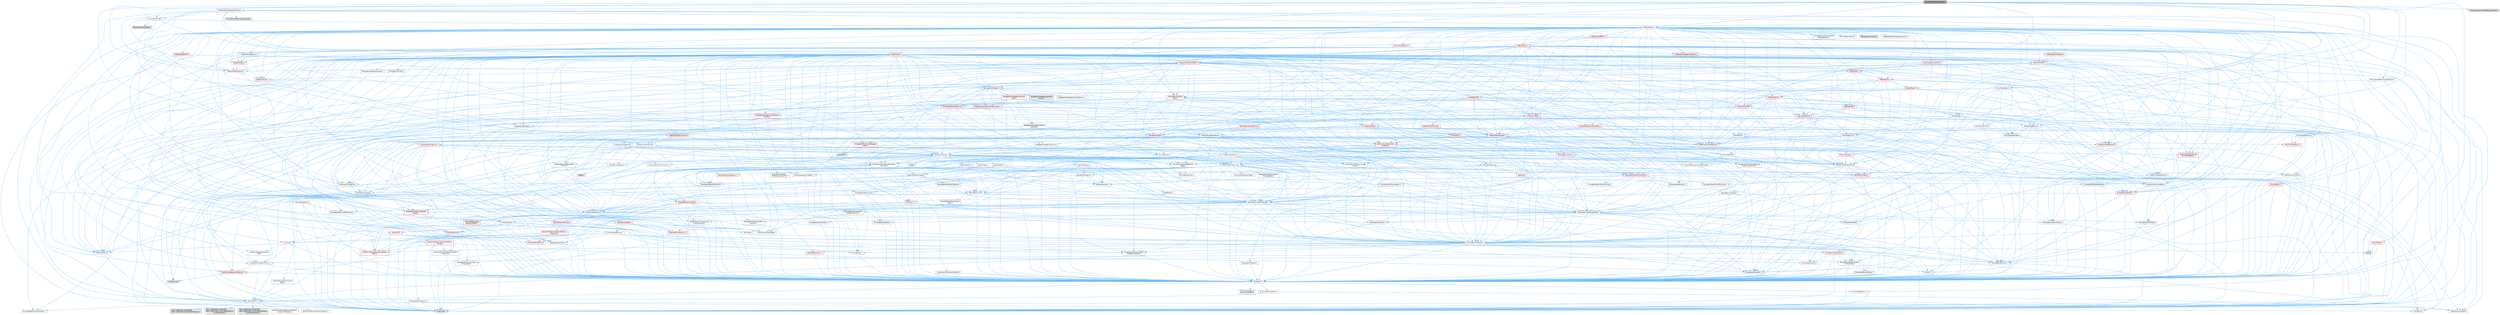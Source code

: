 digraph "MovieSceneChannelData.h"
{
 // INTERACTIVE_SVG=YES
 // LATEX_PDF_SIZE
  bgcolor="transparent";
  edge [fontname=Helvetica,fontsize=10,labelfontname=Helvetica,labelfontsize=10];
  node [fontname=Helvetica,fontsize=10,shape=box,height=0.2,width=0.4];
  Node1 [id="Node000001",label="MovieSceneChannelData.h",height=0.2,width=0.4,color="gray40", fillcolor="grey60", style="filled", fontcolor="black",tooltip=" "];
  Node1 -> Node2 [id="edge1_Node000001_Node000002",color="steelblue1",style="solid",tooltip=" "];
  Node2 [id="Node000002",label="Channels/MovieSceneChannel.h",height=0.2,width=0.4,color="grey40", fillcolor="white", style="filled",URL="$d4/d41/MovieSceneChannel_8h.html",tooltip=" "];
  Node2 -> Node3 [id="edge2_Node000002_Node000003",color="steelblue1",style="solid",tooltip=" "];
  Node3 [id="Node000003",label="Containers/Array.h",height=0.2,width=0.4,color="grey40", fillcolor="white", style="filled",URL="$df/dd0/Array_8h.html",tooltip=" "];
  Node3 -> Node4 [id="edge3_Node000003_Node000004",color="steelblue1",style="solid",tooltip=" "];
  Node4 [id="Node000004",label="CoreTypes.h",height=0.2,width=0.4,color="grey40", fillcolor="white", style="filled",URL="$dc/dec/CoreTypes_8h.html",tooltip=" "];
  Node4 -> Node5 [id="edge4_Node000004_Node000005",color="steelblue1",style="solid",tooltip=" "];
  Node5 [id="Node000005",label="HAL/Platform.h",height=0.2,width=0.4,color="grey40", fillcolor="white", style="filled",URL="$d9/dd0/Platform_8h.html",tooltip=" "];
  Node5 -> Node6 [id="edge5_Node000005_Node000006",color="steelblue1",style="solid",tooltip=" "];
  Node6 [id="Node000006",label="Misc/Build.h",height=0.2,width=0.4,color="grey40", fillcolor="white", style="filled",URL="$d3/dbb/Build_8h.html",tooltip=" "];
  Node5 -> Node7 [id="edge6_Node000005_Node000007",color="steelblue1",style="solid",tooltip=" "];
  Node7 [id="Node000007",label="Misc/LargeWorldCoordinates.h",height=0.2,width=0.4,color="grey40", fillcolor="white", style="filled",URL="$d2/dcb/LargeWorldCoordinates_8h.html",tooltip=" "];
  Node5 -> Node8 [id="edge7_Node000005_Node000008",color="steelblue1",style="solid",tooltip=" "];
  Node8 [id="Node000008",label="type_traits",height=0.2,width=0.4,color="grey60", fillcolor="#E0E0E0", style="filled",tooltip=" "];
  Node5 -> Node9 [id="edge8_Node000005_Node000009",color="steelblue1",style="solid",tooltip=" "];
  Node9 [id="Node000009",label="PreprocessorHelpers.h",height=0.2,width=0.4,color="grey40", fillcolor="white", style="filled",URL="$db/ddb/PreprocessorHelpers_8h.html",tooltip=" "];
  Node5 -> Node10 [id="edge9_Node000005_Node000010",color="steelblue1",style="solid",tooltip=" "];
  Node10 [id="Node000010",label="UBT_COMPILED_PLATFORM\l/UBT_COMPILED_PLATFORMPlatform\lCompilerPreSetup.h",height=0.2,width=0.4,color="grey60", fillcolor="#E0E0E0", style="filled",tooltip=" "];
  Node5 -> Node11 [id="edge10_Node000005_Node000011",color="steelblue1",style="solid",tooltip=" "];
  Node11 [id="Node000011",label="GenericPlatform/GenericPlatform\lCompilerPreSetup.h",height=0.2,width=0.4,color="grey40", fillcolor="white", style="filled",URL="$d9/dc8/GenericPlatformCompilerPreSetup_8h.html",tooltip=" "];
  Node5 -> Node12 [id="edge11_Node000005_Node000012",color="steelblue1",style="solid",tooltip=" "];
  Node12 [id="Node000012",label="GenericPlatform/GenericPlatform.h",height=0.2,width=0.4,color="grey40", fillcolor="white", style="filled",URL="$d6/d84/GenericPlatform_8h.html",tooltip=" "];
  Node5 -> Node13 [id="edge12_Node000005_Node000013",color="steelblue1",style="solid",tooltip=" "];
  Node13 [id="Node000013",label="UBT_COMPILED_PLATFORM\l/UBT_COMPILED_PLATFORMPlatform.h",height=0.2,width=0.4,color="grey60", fillcolor="#E0E0E0", style="filled",tooltip=" "];
  Node5 -> Node14 [id="edge13_Node000005_Node000014",color="steelblue1",style="solid",tooltip=" "];
  Node14 [id="Node000014",label="UBT_COMPILED_PLATFORM\l/UBT_COMPILED_PLATFORMPlatform\lCompilerSetup.h",height=0.2,width=0.4,color="grey60", fillcolor="#E0E0E0", style="filled",tooltip=" "];
  Node4 -> Node15 [id="edge14_Node000004_Node000015",color="steelblue1",style="solid",tooltip=" "];
  Node15 [id="Node000015",label="ProfilingDebugging\l/UMemoryDefines.h",height=0.2,width=0.4,color="grey40", fillcolor="white", style="filled",URL="$d2/da2/UMemoryDefines_8h.html",tooltip=" "];
  Node4 -> Node16 [id="edge15_Node000004_Node000016",color="steelblue1",style="solid",tooltip=" "];
  Node16 [id="Node000016",label="Misc/CoreMiscDefines.h",height=0.2,width=0.4,color="grey40", fillcolor="white", style="filled",URL="$da/d38/CoreMiscDefines_8h.html",tooltip=" "];
  Node16 -> Node5 [id="edge16_Node000016_Node000005",color="steelblue1",style="solid",tooltip=" "];
  Node16 -> Node9 [id="edge17_Node000016_Node000009",color="steelblue1",style="solid",tooltip=" "];
  Node4 -> Node17 [id="edge18_Node000004_Node000017",color="steelblue1",style="solid",tooltip=" "];
  Node17 [id="Node000017",label="Misc/CoreDefines.h",height=0.2,width=0.4,color="grey40", fillcolor="white", style="filled",URL="$d3/dd2/CoreDefines_8h.html",tooltip=" "];
  Node3 -> Node18 [id="edge19_Node000003_Node000018",color="steelblue1",style="solid",tooltip=" "];
  Node18 [id="Node000018",label="Misc/AssertionMacros.h",height=0.2,width=0.4,color="grey40", fillcolor="white", style="filled",URL="$d0/dfa/AssertionMacros_8h.html",tooltip=" "];
  Node18 -> Node4 [id="edge20_Node000018_Node000004",color="steelblue1",style="solid",tooltip=" "];
  Node18 -> Node5 [id="edge21_Node000018_Node000005",color="steelblue1",style="solid",tooltip=" "];
  Node18 -> Node19 [id="edge22_Node000018_Node000019",color="steelblue1",style="solid",tooltip=" "];
  Node19 [id="Node000019",label="HAL/PlatformMisc.h",height=0.2,width=0.4,color="red", fillcolor="#FFF0F0", style="filled",URL="$d0/df5/PlatformMisc_8h.html",tooltip=" "];
  Node19 -> Node4 [id="edge23_Node000019_Node000004",color="steelblue1",style="solid",tooltip=" "];
  Node18 -> Node9 [id="edge24_Node000018_Node000009",color="steelblue1",style="solid",tooltip=" "];
  Node18 -> Node55 [id="edge25_Node000018_Node000055",color="steelblue1",style="solid",tooltip=" "];
  Node55 [id="Node000055",label="Templates/EnableIf.h",height=0.2,width=0.4,color="grey40", fillcolor="white", style="filled",URL="$d7/d60/EnableIf_8h.html",tooltip=" "];
  Node55 -> Node4 [id="edge26_Node000055_Node000004",color="steelblue1",style="solid",tooltip=" "];
  Node18 -> Node56 [id="edge27_Node000018_Node000056",color="steelblue1",style="solid",tooltip=" "];
  Node56 [id="Node000056",label="Templates/IsArrayOrRefOf\lTypeByPredicate.h",height=0.2,width=0.4,color="grey40", fillcolor="white", style="filled",URL="$d6/da1/IsArrayOrRefOfTypeByPredicate_8h.html",tooltip=" "];
  Node56 -> Node4 [id="edge28_Node000056_Node000004",color="steelblue1",style="solid",tooltip=" "];
  Node18 -> Node57 [id="edge29_Node000018_Node000057",color="steelblue1",style="solid",tooltip=" "];
  Node57 [id="Node000057",label="Templates/IsValidVariadic\lFunctionArg.h",height=0.2,width=0.4,color="grey40", fillcolor="white", style="filled",URL="$d0/dc8/IsValidVariadicFunctionArg_8h.html",tooltip=" "];
  Node57 -> Node4 [id="edge30_Node000057_Node000004",color="steelblue1",style="solid",tooltip=" "];
  Node57 -> Node58 [id="edge31_Node000057_Node000058",color="steelblue1",style="solid",tooltip=" "];
  Node58 [id="Node000058",label="IsEnum.h",height=0.2,width=0.4,color="grey40", fillcolor="white", style="filled",URL="$d4/de5/IsEnum_8h.html",tooltip=" "];
  Node57 -> Node8 [id="edge32_Node000057_Node000008",color="steelblue1",style="solid",tooltip=" "];
  Node18 -> Node59 [id="edge33_Node000018_Node000059",color="steelblue1",style="solid",tooltip=" "];
  Node59 [id="Node000059",label="Traits/IsCharEncodingCompatible\lWith.h",height=0.2,width=0.4,color="red", fillcolor="#FFF0F0", style="filled",URL="$df/dd1/IsCharEncodingCompatibleWith_8h.html",tooltip=" "];
  Node59 -> Node8 [id="edge34_Node000059_Node000008",color="steelblue1",style="solid",tooltip=" "];
  Node18 -> Node61 [id="edge35_Node000018_Node000061",color="steelblue1",style="solid",tooltip=" "];
  Node61 [id="Node000061",label="Misc/VarArgs.h",height=0.2,width=0.4,color="grey40", fillcolor="white", style="filled",URL="$d5/d6f/VarArgs_8h.html",tooltip=" "];
  Node61 -> Node4 [id="edge36_Node000061_Node000004",color="steelblue1",style="solid",tooltip=" "];
  Node18 -> Node62 [id="edge37_Node000018_Node000062",color="steelblue1",style="solid",tooltip=" "];
  Node62 [id="Node000062",label="String/FormatStringSan.h",height=0.2,width=0.4,color="red", fillcolor="#FFF0F0", style="filled",URL="$d3/d8b/FormatStringSan_8h.html",tooltip=" "];
  Node62 -> Node8 [id="edge38_Node000062_Node000008",color="steelblue1",style="solid",tooltip=" "];
  Node62 -> Node4 [id="edge39_Node000062_Node000004",color="steelblue1",style="solid",tooltip=" "];
  Node62 -> Node63 [id="edge40_Node000062_Node000063",color="steelblue1",style="solid",tooltip=" "];
  Node63 [id="Node000063",label="Templates/Requires.h",height=0.2,width=0.4,color="grey40", fillcolor="white", style="filled",URL="$dc/d96/Requires_8h.html",tooltip=" "];
  Node63 -> Node55 [id="edge41_Node000063_Node000055",color="steelblue1",style="solid",tooltip=" "];
  Node63 -> Node8 [id="edge42_Node000063_Node000008",color="steelblue1",style="solid",tooltip=" "];
  Node62 -> Node64 [id="edge43_Node000062_Node000064",color="steelblue1",style="solid",tooltip=" "];
  Node64 [id="Node000064",label="Templates/Identity.h",height=0.2,width=0.4,color="grey40", fillcolor="white", style="filled",URL="$d0/dd5/Identity_8h.html",tooltip=" "];
  Node62 -> Node57 [id="edge44_Node000062_Node000057",color="steelblue1",style="solid",tooltip=" "];
  Node62 -> Node27 [id="edge45_Node000062_Node000027",color="steelblue1",style="solid",tooltip=" "];
  Node27 [id="Node000027",label="Containers/ContainersFwd.h",height=0.2,width=0.4,color="grey40", fillcolor="white", style="filled",URL="$d4/d0a/ContainersFwd_8h.html",tooltip=" "];
  Node27 -> Node5 [id="edge46_Node000027_Node000005",color="steelblue1",style="solid",tooltip=" "];
  Node27 -> Node4 [id="edge47_Node000027_Node000004",color="steelblue1",style="solid",tooltip=" "];
  Node27 -> Node24 [id="edge48_Node000027_Node000024",color="steelblue1",style="solid",tooltip=" "];
  Node24 [id="Node000024",label="Traits/IsContiguousContainer.h",height=0.2,width=0.4,color="red", fillcolor="#FFF0F0", style="filled",URL="$d5/d3c/IsContiguousContainer_8h.html",tooltip=" "];
  Node24 -> Node4 [id="edge49_Node000024_Node000004",color="steelblue1",style="solid",tooltip=" "];
  Node24 -> Node23 [id="edge50_Node000024_Node000023",color="steelblue1",style="solid",tooltip=" "];
  Node23 [id="Node000023",label="initializer_list",height=0.2,width=0.4,color="grey60", fillcolor="#E0E0E0", style="filled",tooltip=" "];
  Node18 -> Node68 [id="edge51_Node000018_Node000068",color="steelblue1",style="solid",tooltip=" "];
  Node68 [id="Node000068",label="atomic",height=0.2,width=0.4,color="grey60", fillcolor="#E0E0E0", style="filled",tooltip=" "];
  Node3 -> Node69 [id="edge52_Node000003_Node000069",color="steelblue1",style="solid",tooltip=" "];
  Node69 [id="Node000069",label="Misc/IntrusiveUnsetOptional\lState.h",height=0.2,width=0.4,color="grey40", fillcolor="white", style="filled",URL="$d2/d0a/IntrusiveUnsetOptionalState_8h.html",tooltip=" "];
  Node69 -> Node70 [id="edge53_Node000069_Node000070",color="steelblue1",style="solid",tooltip=" "];
  Node70 [id="Node000070",label="Misc/OptionalFwd.h",height=0.2,width=0.4,color="grey40", fillcolor="white", style="filled",URL="$dc/d50/OptionalFwd_8h.html",tooltip=" "];
  Node3 -> Node71 [id="edge54_Node000003_Node000071",color="steelblue1",style="solid",tooltip=" "];
  Node71 [id="Node000071",label="Misc/ReverseIterate.h",height=0.2,width=0.4,color="grey40", fillcolor="white", style="filled",URL="$db/de3/ReverseIterate_8h.html",tooltip=" "];
  Node71 -> Node5 [id="edge55_Node000071_Node000005",color="steelblue1",style="solid",tooltip=" "];
  Node71 -> Node72 [id="edge56_Node000071_Node000072",color="steelblue1",style="solid",tooltip=" "];
  Node72 [id="Node000072",label="iterator",height=0.2,width=0.4,color="grey60", fillcolor="#E0E0E0", style="filled",tooltip=" "];
  Node3 -> Node73 [id="edge57_Node000003_Node000073",color="steelblue1",style="solid",tooltip=" "];
  Node73 [id="Node000073",label="HAL/UnrealMemory.h",height=0.2,width=0.4,color="grey40", fillcolor="white", style="filled",URL="$d9/d96/UnrealMemory_8h.html",tooltip=" "];
  Node73 -> Node4 [id="edge58_Node000073_Node000004",color="steelblue1",style="solid",tooltip=" "];
  Node73 -> Node74 [id="edge59_Node000073_Node000074",color="steelblue1",style="solid",tooltip=" "];
  Node74 [id="Node000074",label="GenericPlatform/GenericPlatform\lMemory.h",height=0.2,width=0.4,color="red", fillcolor="#FFF0F0", style="filled",URL="$dd/d22/GenericPlatformMemory_8h.html",tooltip=" "];
  Node74 -> Node26 [id="edge60_Node000074_Node000026",color="steelblue1",style="solid",tooltip=" "];
  Node26 [id="Node000026",label="CoreFwd.h",height=0.2,width=0.4,color="grey40", fillcolor="white", style="filled",URL="$d1/d1e/CoreFwd_8h.html",tooltip=" "];
  Node26 -> Node4 [id="edge61_Node000026_Node000004",color="steelblue1",style="solid",tooltip=" "];
  Node26 -> Node27 [id="edge62_Node000026_Node000027",color="steelblue1",style="solid",tooltip=" "];
  Node26 -> Node28 [id="edge63_Node000026_Node000028",color="steelblue1",style="solid",tooltip=" "];
  Node28 [id="Node000028",label="Math/MathFwd.h",height=0.2,width=0.4,color="grey40", fillcolor="white", style="filled",URL="$d2/d10/MathFwd_8h.html",tooltip=" "];
  Node28 -> Node5 [id="edge64_Node000028_Node000005",color="steelblue1",style="solid",tooltip=" "];
  Node26 -> Node29 [id="edge65_Node000026_Node000029",color="steelblue1",style="solid",tooltip=" "];
  Node29 [id="Node000029",label="UObject/UObjectHierarchy\lFwd.h",height=0.2,width=0.4,color="grey40", fillcolor="white", style="filled",URL="$d3/d13/UObjectHierarchyFwd_8h.html",tooltip=" "];
  Node74 -> Node4 [id="edge66_Node000074_Node000004",color="steelblue1",style="solid",tooltip=" "];
  Node74 -> Node75 [id="edge67_Node000074_Node000075",color="steelblue1",style="solid",tooltip=" "];
  Node75 [id="Node000075",label="HAL/PlatformString.h",height=0.2,width=0.4,color="red", fillcolor="#FFF0F0", style="filled",URL="$db/db5/PlatformString_8h.html",tooltip=" "];
  Node75 -> Node4 [id="edge68_Node000075_Node000004",color="steelblue1",style="solid",tooltip=" "];
  Node73 -> Node77 [id="edge69_Node000073_Node000077",color="steelblue1",style="solid",tooltip=" "];
  Node77 [id="Node000077",label="HAL/MemoryBase.h",height=0.2,width=0.4,color="red", fillcolor="#FFF0F0", style="filled",URL="$d6/d9f/MemoryBase_8h.html",tooltip=" "];
  Node77 -> Node4 [id="edge70_Node000077_Node000004",color="steelblue1",style="solid",tooltip=" "];
  Node77 -> Node48 [id="edge71_Node000077_Node000048",color="steelblue1",style="solid",tooltip=" "];
  Node48 [id="Node000048",label="HAL/PlatformAtomics.h",height=0.2,width=0.4,color="red", fillcolor="#FFF0F0", style="filled",URL="$d3/d36/PlatformAtomics_8h.html",tooltip=" "];
  Node48 -> Node4 [id="edge72_Node000048_Node000004",color="steelblue1",style="solid",tooltip=" "];
  Node77 -> Node31 [id="edge73_Node000077_Node000031",color="steelblue1",style="solid",tooltip=" "];
  Node31 [id="Node000031",label="HAL/PlatformCrt.h",height=0.2,width=0.4,color="red", fillcolor="#FFF0F0", style="filled",URL="$d8/d75/PlatformCrt_8h.html",tooltip=" "];
  Node77 -> Node78 [id="edge74_Node000077_Node000078",color="steelblue1",style="solid",tooltip=" "];
  Node78 [id="Node000078",label="Misc/Exec.h",height=0.2,width=0.4,color="grey40", fillcolor="white", style="filled",URL="$de/ddb/Exec_8h.html",tooltip=" "];
  Node78 -> Node4 [id="edge75_Node000078_Node000004",color="steelblue1",style="solid",tooltip=" "];
  Node78 -> Node18 [id="edge76_Node000078_Node000018",color="steelblue1",style="solid",tooltip=" "];
  Node77 -> Node79 [id="edge77_Node000077_Node000079",color="steelblue1",style="solid",tooltip=" "];
  Node79 [id="Node000079",label="Misc/OutputDevice.h",height=0.2,width=0.4,color="grey40", fillcolor="white", style="filled",URL="$d7/d32/OutputDevice_8h.html",tooltip=" "];
  Node79 -> Node26 [id="edge78_Node000079_Node000026",color="steelblue1",style="solid",tooltip=" "];
  Node79 -> Node4 [id="edge79_Node000079_Node000004",color="steelblue1",style="solid",tooltip=" "];
  Node79 -> Node80 [id="edge80_Node000079_Node000080",color="steelblue1",style="solid",tooltip=" "];
  Node80 [id="Node000080",label="Logging/LogVerbosity.h",height=0.2,width=0.4,color="grey40", fillcolor="white", style="filled",URL="$d2/d8f/LogVerbosity_8h.html",tooltip=" "];
  Node80 -> Node4 [id="edge81_Node000080_Node000004",color="steelblue1",style="solid",tooltip=" "];
  Node79 -> Node61 [id="edge82_Node000079_Node000061",color="steelblue1",style="solid",tooltip=" "];
  Node79 -> Node56 [id="edge83_Node000079_Node000056",color="steelblue1",style="solid",tooltip=" "];
  Node79 -> Node57 [id="edge84_Node000079_Node000057",color="steelblue1",style="solid",tooltip=" "];
  Node79 -> Node59 [id="edge85_Node000079_Node000059",color="steelblue1",style="solid",tooltip=" "];
  Node73 -> Node90 [id="edge86_Node000073_Node000090",color="steelblue1",style="solid",tooltip=" "];
  Node90 [id="Node000090",label="HAL/PlatformMemory.h",height=0.2,width=0.4,color="red", fillcolor="#FFF0F0", style="filled",URL="$de/d68/PlatformMemory_8h.html",tooltip=" "];
  Node90 -> Node4 [id="edge87_Node000090_Node000004",color="steelblue1",style="solid",tooltip=" "];
  Node90 -> Node74 [id="edge88_Node000090_Node000074",color="steelblue1",style="solid",tooltip=" "];
  Node73 -> Node92 [id="edge89_Node000073_Node000092",color="steelblue1",style="solid",tooltip=" "];
  Node92 [id="Node000092",label="ProfilingDebugging\l/MemoryTrace.h",height=0.2,width=0.4,color="red", fillcolor="#FFF0F0", style="filled",URL="$da/dd7/MemoryTrace_8h.html",tooltip=" "];
  Node92 -> Node5 [id="edge90_Node000092_Node000005",color="steelblue1",style="solid",tooltip=" "];
  Node92 -> Node43 [id="edge91_Node000092_Node000043",color="steelblue1",style="solid",tooltip=" "];
  Node43 [id="Node000043",label="Misc/EnumClassFlags.h",height=0.2,width=0.4,color="grey40", fillcolor="white", style="filled",URL="$d8/de7/EnumClassFlags_8h.html",tooltip=" "];
  Node73 -> Node93 [id="edge92_Node000073_Node000093",color="steelblue1",style="solid",tooltip=" "];
  Node93 [id="Node000093",label="Templates/IsPointer.h",height=0.2,width=0.4,color="grey40", fillcolor="white", style="filled",URL="$d7/d05/IsPointer_8h.html",tooltip=" "];
  Node93 -> Node4 [id="edge93_Node000093_Node000004",color="steelblue1",style="solid",tooltip=" "];
  Node3 -> Node94 [id="edge94_Node000003_Node000094",color="steelblue1",style="solid",tooltip=" "];
  Node94 [id="Node000094",label="Templates/UnrealTypeTraits.h",height=0.2,width=0.4,color="grey40", fillcolor="white", style="filled",URL="$d2/d2d/UnrealTypeTraits_8h.html",tooltip=" "];
  Node94 -> Node4 [id="edge95_Node000094_Node000004",color="steelblue1",style="solid",tooltip=" "];
  Node94 -> Node93 [id="edge96_Node000094_Node000093",color="steelblue1",style="solid",tooltip=" "];
  Node94 -> Node18 [id="edge97_Node000094_Node000018",color="steelblue1",style="solid",tooltip=" "];
  Node94 -> Node86 [id="edge98_Node000094_Node000086",color="steelblue1",style="solid",tooltip=" "];
  Node86 [id="Node000086",label="Templates/AndOrNot.h",height=0.2,width=0.4,color="grey40", fillcolor="white", style="filled",URL="$db/d0a/AndOrNot_8h.html",tooltip=" "];
  Node86 -> Node4 [id="edge99_Node000086_Node000004",color="steelblue1",style="solid",tooltip=" "];
  Node94 -> Node55 [id="edge100_Node000094_Node000055",color="steelblue1",style="solid",tooltip=" "];
  Node94 -> Node95 [id="edge101_Node000094_Node000095",color="steelblue1",style="solid",tooltip=" "];
  Node95 [id="Node000095",label="Templates/IsArithmetic.h",height=0.2,width=0.4,color="grey40", fillcolor="white", style="filled",URL="$d2/d5d/IsArithmetic_8h.html",tooltip=" "];
  Node95 -> Node4 [id="edge102_Node000095_Node000004",color="steelblue1",style="solid",tooltip=" "];
  Node94 -> Node58 [id="edge103_Node000094_Node000058",color="steelblue1",style="solid",tooltip=" "];
  Node94 -> Node96 [id="edge104_Node000094_Node000096",color="steelblue1",style="solid",tooltip=" "];
  Node96 [id="Node000096",label="Templates/Models.h",height=0.2,width=0.4,color="grey40", fillcolor="white", style="filled",URL="$d3/d0c/Models_8h.html",tooltip=" "];
  Node96 -> Node64 [id="edge105_Node000096_Node000064",color="steelblue1",style="solid",tooltip=" "];
  Node94 -> Node97 [id="edge106_Node000094_Node000097",color="steelblue1",style="solid",tooltip=" "];
  Node97 [id="Node000097",label="Templates/IsPODType.h",height=0.2,width=0.4,color="grey40", fillcolor="white", style="filled",URL="$d7/db1/IsPODType_8h.html",tooltip=" "];
  Node97 -> Node4 [id="edge107_Node000097_Node000004",color="steelblue1",style="solid",tooltip=" "];
  Node94 -> Node98 [id="edge108_Node000094_Node000098",color="steelblue1",style="solid",tooltip=" "];
  Node98 [id="Node000098",label="Templates/IsUECoreType.h",height=0.2,width=0.4,color="grey40", fillcolor="white", style="filled",URL="$d1/db8/IsUECoreType_8h.html",tooltip=" "];
  Node98 -> Node4 [id="edge109_Node000098_Node000004",color="steelblue1",style="solid",tooltip=" "];
  Node98 -> Node8 [id="edge110_Node000098_Node000008",color="steelblue1",style="solid",tooltip=" "];
  Node94 -> Node87 [id="edge111_Node000094_Node000087",color="steelblue1",style="solid",tooltip=" "];
  Node87 [id="Node000087",label="Templates/IsTriviallyCopy\lConstructible.h",height=0.2,width=0.4,color="grey40", fillcolor="white", style="filled",URL="$d3/d78/IsTriviallyCopyConstructible_8h.html",tooltip=" "];
  Node87 -> Node4 [id="edge112_Node000087_Node000004",color="steelblue1",style="solid",tooltip=" "];
  Node87 -> Node8 [id="edge113_Node000087_Node000008",color="steelblue1",style="solid",tooltip=" "];
  Node3 -> Node99 [id="edge114_Node000003_Node000099",color="steelblue1",style="solid",tooltip=" "];
  Node99 [id="Node000099",label="Templates/UnrealTemplate.h",height=0.2,width=0.4,color="grey40", fillcolor="white", style="filled",URL="$d4/d24/UnrealTemplate_8h.html",tooltip=" "];
  Node99 -> Node4 [id="edge115_Node000099_Node000004",color="steelblue1",style="solid",tooltip=" "];
  Node99 -> Node93 [id="edge116_Node000099_Node000093",color="steelblue1",style="solid",tooltip=" "];
  Node99 -> Node73 [id="edge117_Node000099_Node000073",color="steelblue1",style="solid",tooltip=" "];
  Node99 -> Node100 [id="edge118_Node000099_Node000100",color="steelblue1",style="solid",tooltip=" "];
  Node100 [id="Node000100",label="Templates/CopyQualifiers\lAndRefsFromTo.h",height=0.2,width=0.4,color="grey40", fillcolor="white", style="filled",URL="$d3/db3/CopyQualifiersAndRefsFromTo_8h.html",tooltip=" "];
  Node100 -> Node101 [id="edge119_Node000100_Node000101",color="steelblue1",style="solid",tooltip=" "];
  Node101 [id="Node000101",label="Templates/CopyQualifiers\lFromTo.h",height=0.2,width=0.4,color="grey40", fillcolor="white", style="filled",URL="$d5/db4/CopyQualifiersFromTo_8h.html",tooltip=" "];
  Node99 -> Node94 [id="edge120_Node000099_Node000094",color="steelblue1",style="solid",tooltip=" "];
  Node99 -> Node102 [id="edge121_Node000099_Node000102",color="steelblue1",style="solid",tooltip=" "];
  Node102 [id="Node000102",label="Templates/RemoveReference.h",height=0.2,width=0.4,color="grey40", fillcolor="white", style="filled",URL="$da/dbe/RemoveReference_8h.html",tooltip=" "];
  Node102 -> Node4 [id="edge122_Node000102_Node000004",color="steelblue1",style="solid",tooltip=" "];
  Node99 -> Node63 [id="edge123_Node000099_Node000063",color="steelblue1",style="solid",tooltip=" "];
  Node99 -> Node103 [id="edge124_Node000099_Node000103",color="steelblue1",style="solid",tooltip=" "];
  Node103 [id="Node000103",label="Templates/TypeCompatible\lBytes.h",height=0.2,width=0.4,color="red", fillcolor="#FFF0F0", style="filled",URL="$df/d0a/TypeCompatibleBytes_8h.html",tooltip=" "];
  Node103 -> Node4 [id="edge125_Node000103_Node000004",color="steelblue1",style="solid",tooltip=" "];
  Node103 -> Node8 [id="edge126_Node000103_Node000008",color="steelblue1",style="solid",tooltip=" "];
  Node99 -> Node64 [id="edge127_Node000099_Node000064",color="steelblue1",style="solid",tooltip=" "];
  Node99 -> Node24 [id="edge128_Node000099_Node000024",color="steelblue1",style="solid",tooltip=" "];
  Node99 -> Node104 [id="edge129_Node000099_Node000104",color="steelblue1",style="solid",tooltip=" "];
  Node104 [id="Node000104",label="Traits/UseBitwiseSwap.h",height=0.2,width=0.4,color="grey40", fillcolor="white", style="filled",URL="$db/df3/UseBitwiseSwap_8h.html",tooltip=" "];
  Node104 -> Node4 [id="edge130_Node000104_Node000004",color="steelblue1",style="solid",tooltip=" "];
  Node104 -> Node8 [id="edge131_Node000104_Node000008",color="steelblue1",style="solid",tooltip=" "];
  Node99 -> Node8 [id="edge132_Node000099_Node000008",color="steelblue1",style="solid",tooltip=" "];
  Node3 -> Node105 [id="edge133_Node000003_Node000105",color="steelblue1",style="solid",tooltip=" "];
  Node105 [id="Node000105",label="Containers/AllowShrinking.h",height=0.2,width=0.4,color="grey40", fillcolor="white", style="filled",URL="$d7/d1a/AllowShrinking_8h.html",tooltip=" "];
  Node105 -> Node4 [id="edge134_Node000105_Node000004",color="steelblue1",style="solid",tooltip=" "];
  Node3 -> Node106 [id="edge135_Node000003_Node000106",color="steelblue1",style="solid",tooltip=" "];
  Node106 [id="Node000106",label="Containers/ContainerAllocation\lPolicies.h",height=0.2,width=0.4,color="grey40", fillcolor="white", style="filled",URL="$d7/dff/ContainerAllocationPolicies_8h.html",tooltip=" "];
  Node106 -> Node4 [id="edge136_Node000106_Node000004",color="steelblue1",style="solid",tooltip=" "];
  Node106 -> Node107 [id="edge137_Node000106_Node000107",color="steelblue1",style="solid",tooltip=" "];
  Node107 [id="Node000107",label="Containers/ContainerHelpers.h",height=0.2,width=0.4,color="grey40", fillcolor="white", style="filled",URL="$d7/d33/ContainerHelpers_8h.html",tooltip=" "];
  Node107 -> Node4 [id="edge138_Node000107_Node000004",color="steelblue1",style="solid",tooltip=" "];
  Node106 -> Node106 [id="edge139_Node000106_Node000106",color="steelblue1",style="solid",tooltip=" "];
  Node106 -> Node108 [id="edge140_Node000106_Node000108",color="steelblue1",style="solid",tooltip=" "];
  Node108 [id="Node000108",label="HAL/PlatformMath.h",height=0.2,width=0.4,color="red", fillcolor="#FFF0F0", style="filled",URL="$dc/d53/PlatformMath_8h.html",tooltip=" "];
  Node108 -> Node4 [id="edge141_Node000108_Node000004",color="steelblue1",style="solid",tooltip=" "];
  Node106 -> Node73 [id="edge142_Node000106_Node000073",color="steelblue1",style="solid",tooltip=" "];
  Node106 -> Node41 [id="edge143_Node000106_Node000041",color="steelblue1",style="solid",tooltip=" "];
  Node41 [id="Node000041",label="Math/NumericLimits.h",height=0.2,width=0.4,color="grey40", fillcolor="white", style="filled",URL="$df/d1b/NumericLimits_8h.html",tooltip=" "];
  Node41 -> Node4 [id="edge144_Node000041_Node000004",color="steelblue1",style="solid",tooltip=" "];
  Node106 -> Node18 [id="edge145_Node000106_Node000018",color="steelblue1",style="solid",tooltip=" "];
  Node106 -> Node116 [id="edge146_Node000106_Node000116",color="steelblue1",style="solid",tooltip=" "];
  Node116 [id="Node000116",label="Templates/IsPolymorphic.h",height=0.2,width=0.4,color="grey40", fillcolor="white", style="filled",URL="$dc/d20/IsPolymorphic_8h.html",tooltip=" "];
  Node106 -> Node117 [id="edge147_Node000106_Node000117",color="steelblue1",style="solid",tooltip=" "];
  Node117 [id="Node000117",label="Templates/MemoryOps.h",height=0.2,width=0.4,color="red", fillcolor="#FFF0F0", style="filled",URL="$db/dea/MemoryOps_8h.html",tooltip=" "];
  Node117 -> Node4 [id="edge148_Node000117_Node000004",color="steelblue1",style="solid",tooltip=" "];
  Node117 -> Node73 [id="edge149_Node000117_Node000073",color="steelblue1",style="solid",tooltip=" "];
  Node117 -> Node88 [id="edge150_Node000117_Node000088",color="steelblue1",style="solid",tooltip=" "];
  Node88 [id="Node000088",label="Templates/IsTriviallyCopy\lAssignable.h",height=0.2,width=0.4,color="grey40", fillcolor="white", style="filled",URL="$d2/df2/IsTriviallyCopyAssignable_8h.html",tooltip=" "];
  Node88 -> Node4 [id="edge151_Node000088_Node000004",color="steelblue1",style="solid",tooltip=" "];
  Node88 -> Node8 [id="edge152_Node000088_Node000008",color="steelblue1",style="solid",tooltip=" "];
  Node117 -> Node87 [id="edge153_Node000117_Node000087",color="steelblue1",style="solid",tooltip=" "];
  Node117 -> Node63 [id="edge154_Node000117_Node000063",color="steelblue1",style="solid",tooltip=" "];
  Node117 -> Node94 [id="edge155_Node000117_Node000094",color="steelblue1",style="solid",tooltip=" "];
  Node117 -> Node104 [id="edge156_Node000117_Node000104",color="steelblue1",style="solid",tooltip=" "];
  Node117 -> Node8 [id="edge157_Node000117_Node000008",color="steelblue1",style="solid",tooltip=" "];
  Node106 -> Node103 [id="edge158_Node000106_Node000103",color="steelblue1",style="solid",tooltip=" "];
  Node106 -> Node8 [id="edge159_Node000106_Node000008",color="steelblue1",style="solid",tooltip=" "];
  Node3 -> Node118 [id="edge160_Node000003_Node000118",color="steelblue1",style="solid",tooltip=" "];
  Node118 [id="Node000118",label="Containers/ContainerElement\lTypeCompatibility.h",height=0.2,width=0.4,color="grey40", fillcolor="white", style="filled",URL="$df/ddf/ContainerElementTypeCompatibility_8h.html",tooltip=" "];
  Node118 -> Node4 [id="edge161_Node000118_Node000004",color="steelblue1",style="solid",tooltip=" "];
  Node118 -> Node94 [id="edge162_Node000118_Node000094",color="steelblue1",style="solid",tooltip=" "];
  Node3 -> Node119 [id="edge163_Node000003_Node000119",color="steelblue1",style="solid",tooltip=" "];
  Node119 [id="Node000119",label="Serialization/Archive.h",height=0.2,width=0.4,color="grey40", fillcolor="white", style="filled",URL="$d7/d3b/Archive_8h.html",tooltip=" "];
  Node119 -> Node26 [id="edge164_Node000119_Node000026",color="steelblue1",style="solid",tooltip=" "];
  Node119 -> Node4 [id="edge165_Node000119_Node000004",color="steelblue1",style="solid",tooltip=" "];
  Node119 -> Node120 [id="edge166_Node000119_Node000120",color="steelblue1",style="solid",tooltip=" "];
  Node120 [id="Node000120",label="HAL/PlatformProperties.h",height=0.2,width=0.4,color="red", fillcolor="#FFF0F0", style="filled",URL="$d9/db0/PlatformProperties_8h.html",tooltip=" "];
  Node120 -> Node4 [id="edge167_Node000120_Node000004",color="steelblue1",style="solid",tooltip=" "];
  Node119 -> Node123 [id="edge168_Node000119_Node000123",color="steelblue1",style="solid",tooltip=" "];
  Node123 [id="Node000123",label="Internationalization\l/TextNamespaceFwd.h",height=0.2,width=0.4,color="grey40", fillcolor="white", style="filled",URL="$d8/d97/TextNamespaceFwd_8h.html",tooltip=" "];
  Node123 -> Node4 [id="edge169_Node000123_Node000004",color="steelblue1",style="solid",tooltip=" "];
  Node119 -> Node28 [id="edge170_Node000119_Node000028",color="steelblue1",style="solid",tooltip=" "];
  Node119 -> Node18 [id="edge171_Node000119_Node000018",color="steelblue1",style="solid",tooltip=" "];
  Node119 -> Node6 [id="edge172_Node000119_Node000006",color="steelblue1",style="solid",tooltip=" "];
  Node119 -> Node42 [id="edge173_Node000119_Node000042",color="steelblue1",style="solid",tooltip=" "];
  Node42 [id="Node000042",label="Misc/CompressionFlags.h",height=0.2,width=0.4,color="grey40", fillcolor="white", style="filled",URL="$d9/d76/CompressionFlags_8h.html",tooltip=" "];
  Node119 -> Node124 [id="edge174_Node000119_Node000124",color="steelblue1",style="solid",tooltip=" "];
  Node124 [id="Node000124",label="Misc/EngineVersionBase.h",height=0.2,width=0.4,color="grey40", fillcolor="white", style="filled",URL="$d5/d2b/EngineVersionBase_8h.html",tooltip=" "];
  Node124 -> Node4 [id="edge175_Node000124_Node000004",color="steelblue1",style="solid",tooltip=" "];
  Node119 -> Node61 [id="edge176_Node000119_Node000061",color="steelblue1",style="solid",tooltip=" "];
  Node119 -> Node125 [id="edge177_Node000119_Node000125",color="steelblue1",style="solid",tooltip=" "];
  Node125 [id="Node000125",label="Serialization/ArchiveCook\lData.h",height=0.2,width=0.4,color="grey40", fillcolor="white", style="filled",URL="$dc/db6/ArchiveCookData_8h.html",tooltip=" "];
  Node125 -> Node5 [id="edge178_Node000125_Node000005",color="steelblue1",style="solid",tooltip=" "];
  Node119 -> Node126 [id="edge179_Node000119_Node000126",color="steelblue1",style="solid",tooltip=" "];
  Node126 [id="Node000126",label="Serialization/ArchiveSave\lPackageData.h",height=0.2,width=0.4,color="grey40", fillcolor="white", style="filled",URL="$d1/d37/ArchiveSavePackageData_8h.html",tooltip=" "];
  Node119 -> Node55 [id="edge180_Node000119_Node000055",color="steelblue1",style="solid",tooltip=" "];
  Node119 -> Node56 [id="edge181_Node000119_Node000056",color="steelblue1",style="solid",tooltip=" "];
  Node119 -> Node127 [id="edge182_Node000119_Node000127",color="steelblue1",style="solid",tooltip=" "];
  Node127 [id="Node000127",label="Templates/IsEnumClass.h",height=0.2,width=0.4,color="grey40", fillcolor="white", style="filled",URL="$d7/d15/IsEnumClass_8h.html",tooltip=" "];
  Node127 -> Node4 [id="edge183_Node000127_Node000004",color="steelblue1",style="solid",tooltip=" "];
  Node127 -> Node86 [id="edge184_Node000127_Node000086",color="steelblue1",style="solid",tooltip=" "];
  Node119 -> Node113 [id="edge185_Node000119_Node000113",color="steelblue1",style="solid",tooltip=" "];
  Node113 [id="Node000113",label="Templates/IsSigned.h",height=0.2,width=0.4,color="grey40", fillcolor="white", style="filled",URL="$d8/dd8/IsSigned_8h.html",tooltip=" "];
  Node113 -> Node4 [id="edge186_Node000113_Node000004",color="steelblue1",style="solid",tooltip=" "];
  Node119 -> Node57 [id="edge187_Node000119_Node000057",color="steelblue1",style="solid",tooltip=" "];
  Node119 -> Node99 [id="edge188_Node000119_Node000099",color="steelblue1",style="solid",tooltip=" "];
  Node119 -> Node59 [id="edge189_Node000119_Node000059",color="steelblue1",style="solid",tooltip=" "];
  Node119 -> Node128 [id="edge190_Node000119_Node000128",color="steelblue1",style="solid",tooltip=" "];
  Node128 [id="Node000128",label="UObject/ObjectVersion.h",height=0.2,width=0.4,color="grey40", fillcolor="white", style="filled",URL="$da/d63/ObjectVersion_8h.html",tooltip=" "];
  Node128 -> Node4 [id="edge191_Node000128_Node000004",color="steelblue1",style="solid",tooltip=" "];
  Node3 -> Node129 [id="edge192_Node000003_Node000129",color="steelblue1",style="solid",tooltip=" "];
  Node129 [id="Node000129",label="Serialization/MemoryImage\lWriter.h",height=0.2,width=0.4,color="grey40", fillcolor="white", style="filled",URL="$d0/d08/MemoryImageWriter_8h.html",tooltip=" "];
  Node129 -> Node4 [id="edge193_Node000129_Node000004",color="steelblue1",style="solid",tooltip=" "];
  Node129 -> Node130 [id="edge194_Node000129_Node000130",color="steelblue1",style="solid",tooltip=" "];
  Node130 [id="Node000130",label="Serialization/MemoryLayout.h",height=0.2,width=0.4,color="red", fillcolor="#FFF0F0", style="filled",URL="$d7/d66/MemoryLayout_8h.html",tooltip=" "];
  Node130 -> Node131 [id="edge195_Node000130_Node000131",color="steelblue1",style="solid",tooltip=" "];
  Node131 [id="Node000131",label="Concepts/StaticClassProvider.h",height=0.2,width=0.4,color="grey40", fillcolor="white", style="filled",URL="$dd/d83/StaticClassProvider_8h.html",tooltip=" "];
  Node130 -> Node132 [id="edge196_Node000130_Node000132",color="steelblue1",style="solid",tooltip=" "];
  Node132 [id="Node000132",label="Concepts/StaticStructProvider.h",height=0.2,width=0.4,color="grey40", fillcolor="white", style="filled",URL="$d5/d77/StaticStructProvider_8h.html",tooltip=" "];
  Node130 -> Node133 [id="edge197_Node000130_Node000133",color="steelblue1",style="solid",tooltip=" "];
  Node133 [id="Node000133",label="Containers/EnumAsByte.h",height=0.2,width=0.4,color="grey40", fillcolor="white", style="filled",URL="$d6/d9a/EnumAsByte_8h.html",tooltip=" "];
  Node133 -> Node4 [id="edge198_Node000133_Node000004",color="steelblue1",style="solid",tooltip=" "];
  Node133 -> Node97 [id="edge199_Node000133_Node000097",color="steelblue1",style="solid",tooltip=" "];
  Node133 -> Node134 [id="edge200_Node000133_Node000134",color="steelblue1",style="solid",tooltip=" "];
  Node134 [id="Node000134",label="Templates/TypeHash.h",height=0.2,width=0.4,color="red", fillcolor="#FFF0F0", style="filled",URL="$d1/d62/TypeHash_8h.html",tooltip=" "];
  Node134 -> Node4 [id="edge201_Node000134_Node000004",color="steelblue1",style="solid",tooltip=" "];
  Node134 -> Node63 [id="edge202_Node000134_Node000063",color="steelblue1",style="solid",tooltip=" "];
  Node134 -> Node135 [id="edge203_Node000134_Node000135",color="steelblue1",style="solid",tooltip=" "];
  Node135 [id="Node000135",label="Misc/Crc.h",height=0.2,width=0.4,color="red", fillcolor="#FFF0F0", style="filled",URL="$d4/dd2/Crc_8h.html",tooltip=" "];
  Node135 -> Node4 [id="edge204_Node000135_Node000004",color="steelblue1",style="solid",tooltip=" "];
  Node135 -> Node75 [id="edge205_Node000135_Node000075",color="steelblue1",style="solid",tooltip=" "];
  Node135 -> Node18 [id="edge206_Node000135_Node000018",color="steelblue1",style="solid",tooltip=" "];
  Node135 -> Node136 [id="edge207_Node000135_Node000136",color="steelblue1",style="solid",tooltip=" "];
  Node136 [id="Node000136",label="Misc/CString.h",height=0.2,width=0.4,color="grey40", fillcolor="white", style="filled",URL="$d2/d49/CString_8h.html",tooltip=" "];
  Node136 -> Node4 [id="edge208_Node000136_Node000004",color="steelblue1",style="solid",tooltip=" "];
  Node136 -> Node31 [id="edge209_Node000136_Node000031",color="steelblue1",style="solid",tooltip=" "];
  Node136 -> Node75 [id="edge210_Node000136_Node000075",color="steelblue1",style="solid",tooltip=" "];
  Node136 -> Node18 [id="edge211_Node000136_Node000018",color="steelblue1",style="solid",tooltip=" "];
  Node136 -> Node137 [id="edge212_Node000136_Node000137",color="steelblue1",style="solid",tooltip=" "];
  Node137 [id="Node000137",label="Misc/Char.h",height=0.2,width=0.4,color="red", fillcolor="#FFF0F0", style="filled",URL="$d0/d58/Char_8h.html",tooltip=" "];
  Node137 -> Node4 [id="edge213_Node000137_Node000004",color="steelblue1",style="solid",tooltip=" "];
  Node137 -> Node8 [id="edge214_Node000137_Node000008",color="steelblue1",style="solid",tooltip=" "];
  Node136 -> Node61 [id="edge215_Node000136_Node000061",color="steelblue1",style="solid",tooltip=" "];
  Node136 -> Node56 [id="edge216_Node000136_Node000056",color="steelblue1",style="solid",tooltip=" "];
  Node136 -> Node57 [id="edge217_Node000136_Node000057",color="steelblue1",style="solid",tooltip=" "];
  Node136 -> Node59 [id="edge218_Node000136_Node000059",color="steelblue1",style="solid",tooltip=" "];
  Node135 -> Node137 [id="edge219_Node000135_Node000137",color="steelblue1",style="solid",tooltip=" "];
  Node135 -> Node94 [id="edge220_Node000135_Node000094",color="steelblue1",style="solid",tooltip=" "];
  Node134 -> Node8 [id="edge221_Node000134_Node000008",color="steelblue1",style="solid",tooltip=" "];
  Node130 -> Node21 [id="edge222_Node000130_Node000021",color="steelblue1",style="solid",tooltip=" "];
  Node21 [id="Node000021",label="Containers/StringFwd.h",height=0.2,width=0.4,color="grey40", fillcolor="white", style="filled",URL="$df/d37/StringFwd_8h.html",tooltip=" "];
  Node21 -> Node4 [id="edge223_Node000021_Node000004",color="steelblue1",style="solid",tooltip=" "];
  Node21 -> Node22 [id="edge224_Node000021_Node000022",color="steelblue1",style="solid",tooltip=" "];
  Node22 [id="Node000022",label="Traits/ElementType.h",height=0.2,width=0.4,color="grey40", fillcolor="white", style="filled",URL="$d5/d4f/ElementType_8h.html",tooltip=" "];
  Node22 -> Node5 [id="edge225_Node000022_Node000005",color="steelblue1",style="solid",tooltip=" "];
  Node22 -> Node23 [id="edge226_Node000022_Node000023",color="steelblue1",style="solid",tooltip=" "];
  Node22 -> Node8 [id="edge227_Node000022_Node000008",color="steelblue1",style="solid",tooltip=" "];
  Node21 -> Node24 [id="edge228_Node000021_Node000024",color="steelblue1",style="solid",tooltip=" "];
  Node130 -> Node73 [id="edge229_Node000130_Node000073",color="steelblue1",style="solid",tooltip=" "];
  Node130 -> Node55 [id="edge230_Node000130_Node000055",color="steelblue1",style="solid",tooltip=" "];
  Node130 -> Node142 [id="edge231_Node000130_Node000142",color="steelblue1",style="solid",tooltip=" "];
  Node142 [id="Node000142",label="Templates/IsAbstract.h",height=0.2,width=0.4,color="grey40", fillcolor="white", style="filled",URL="$d8/db7/IsAbstract_8h.html",tooltip=" "];
  Node130 -> Node116 [id="edge232_Node000130_Node000116",color="steelblue1",style="solid",tooltip=" "];
  Node130 -> Node96 [id="edge233_Node000130_Node000096",color="steelblue1",style="solid",tooltip=" "];
  Node130 -> Node99 [id="edge234_Node000130_Node000099",color="steelblue1",style="solid",tooltip=" "];
  Node3 -> Node143 [id="edge235_Node000003_Node000143",color="steelblue1",style="solid",tooltip=" "];
  Node143 [id="Node000143",label="Algo/Heapify.h",height=0.2,width=0.4,color="grey40", fillcolor="white", style="filled",URL="$d0/d2a/Heapify_8h.html",tooltip=" "];
  Node143 -> Node144 [id="edge236_Node000143_Node000144",color="steelblue1",style="solid",tooltip=" "];
  Node144 [id="Node000144",label="Algo/Impl/BinaryHeap.h",height=0.2,width=0.4,color="grey40", fillcolor="white", style="filled",URL="$d7/da3/Algo_2Impl_2BinaryHeap_8h.html",tooltip=" "];
  Node144 -> Node145 [id="edge237_Node000144_Node000145",color="steelblue1",style="solid",tooltip=" "];
  Node145 [id="Node000145",label="Templates/Invoke.h",height=0.2,width=0.4,color="grey40", fillcolor="white", style="filled",URL="$d7/deb/Invoke_8h.html",tooltip=" "];
  Node145 -> Node4 [id="edge238_Node000145_Node000004",color="steelblue1",style="solid",tooltip=" "];
  Node145 -> Node146 [id="edge239_Node000145_Node000146",color="steelblue1",style="solid",tooltip=" "];
  Node146 [id="Node000146",label="Traits/MemberFunctionPtr\lOuter.h",height=0.2,width=0.4,color="grey40", fillcolor="white", style="filled",URL="$db/da7/MemberFunctionPtrOuter_8h.html",tooltip=" "];
  Node145 -> Node99 [id="edge240_Node000145_Node000099",color="steelblue1",style="solid",tooltip=" "];
  Node145 -> Node8 [id="edge241_Node000145_Node000008",color="steelblue1",style="solid",tooltip=" "];
  Node144 -> Node147 [id="edge242_Node000144_Node000147",color="steelblue1",style="solid",tooltip=" "];
  Node147 [id="Node000147",label="Templates/Projection.h",height=0.2,width=0.4,color="grey40", fillcolor="white", style="filled",URL="$d7/df0/Projection_8h.html",tooltip=" "];
  Node147 -> Node8 [id="edge243_Node000147_Node000008",color="steelblue1",style="solid",tooltip=" "];
  Node144 -> Node148 [id="edge244_Node000144_Node000148",color="steelblue1",style="solid",tooltip=" "];
  Node148 [id="Node000148",label="Templates/ReversePredicate.h",height=0.2,width=0.4,color="grey40", fillcolor="white", style="filled",URL="$d8/d28/ReversePredicate_8h.html",tooltip=" "];
  Node148 -> Node145 [id="edge245_Node000148_Node000145",color="steelblue1",style="solid",tooltip=" "];
  Node148 -> Node99 [id="edge246_Node000148_Node000099",color="steelblue1",style="solid",tooltip=" "];
  Node144 -> Node8 [id="edge247_Node000144_Node000008",color="steelblue1",style="solid",tooltip=" "];
  Node143 -> Node149 [id="edge248_Node000143_Node000149",color="steelblue1",style="solid",tooltip=" "];
  Node149 [id="Node000149",label="Templates/IdentityFunctor.h",height=0.2,width=0.4,color="grey40", fillcolor="white", style="filled",URL="$d7/d2e/IdentityFunctor_8h.html",tooltip=" "];
  Node149 -> Node5 [id="edge249_Node000149_Node000005",color="steelblue1",style="solid",tooltip=" "];
  Node143 -> Node145 [id="edge250_Node000143_Node000145",color="steelblue1",style="solid",tooltip=" "];
  Node143 -> Node150 [id="edge251_Node000143_Node000150",color="steelblue1",style="solid",tooltip=" "];
  Node150 [id="Node000150",label="Templates/Less.h",height=0.2,width=0.4,color="grey40", fillcolor="white", style="filled",URL="$de/dc8/Less_8h.html",tooltip=" "];
  Node150 -> Node4 [id="edge252_Node000150_Node000004",color="steelblue1",style="solid",tooltip=" "];
  Node150 -> Node99 [id="edge253_Node000150_Node000099",color="steelblue1",style="solid",tooltip=" "];
  Node143 -> Node99 [id="edge254_Node000143_Node000099",color="steelblue1",style="solid",tooltip=" "];
  Node3 -> Node151 [id="edge255_Node000003_Node000151",color="steelblue1",style="solid",tooltip=" "];
  Node151 [id="Node000151",label="Algo/HeapSort.h",height=0.2,width=0.4,color="grey40", fillcolor="white", style="filled",URL="$d3/d92/HeapSort_8h.html",tooltip=" "];
  Node151 -> Node144 [id="edge256_Node000151_Node000144",color="steelblue1",style="solid",tooltip=" "];
  Node151 -> Node149 [id="edge257_Node000151_Node000149",color="steelblue1",style="solid",tooltip=" "];
  Node151 -> Node150 [id="edge258_Node000151_Node000150",color="steelblue1",style="solid",tooltip=" "];
  Node151 -> Node99 [id="edge259_Node000151_Node000099",color="steelblue1",style="solid",tooltip=" "];
  Node3 -> Node152 [id="edge260_Node000003_Node000152",color="steelblue1",style="solid",tooltip=" "];
  Node152 [id="Node000152",label="Algo/IsHeap.h",height=0.2,width=0.4,color="grey40", fillcolor="white", style="filled",URL="$de/d32/IsHeap_8h.html",tooltip=" "];
  Node152 -> Node144 [id="edge261_Node000152_Node000144",color="steelblue1",style="solid",tooltip=" "];
  Node152 -> Node149 [id="edge262_Node000152_Node000149",color="steelblue1",style="solid",tooltip=" "];
  Node152 -> Node145 [id="edge263_Node000152_Node000145",color="steelblue1",style="solid",tooltip=" "];
  Node152 -> Node150 [id="edge264_Node000152_Node000150",color="steelblue1",style="solid",tooltip=" "];
  Node152 -> Node99 [id="edge265_Node000152_Node000099",color="steelblue1",style="solid",tooltip=" "];
  Node3 -> Node144 [id="edge266_Node000003_Node000144",color="steelblue1",style="solid",tooltip=" "];
  Node3 -> Node153 [id="edge267_Node000003_Node000153",color="steelblue1",style="solid",tooltip=" "];
  Node153 [id="Node000153",label="Algo/StableSort.h",height=0.2,width=0.4,color="grey40", fillcolor="white", style="filled",URL="$d7/d3c/StableSort_8h.html",tooltip=" "];
  Node153 -> Node154 [id="edge268_Node000153_Node000154",color="steelblue1",style="solid",tooltip=" "];
  Node154 [id="Node000154",label="Algo/BinarySearch.h",height=0.2,width=0.4,color="grey40", fillcolor="white", style="filled",URL="$db/db4/BinarySearch_8h.html",tooltip=" "];
  Node154 -> Node149 [id="edge269_Node000154_Node000149",color="steelblue1",style="solid",tooltip=" "];
  Node154 -> Node145 [id="edge270_Node000154_Node000145",color="steelblue1",style="solid",tooltip=" "];
  Node154 -> Node150 [id="edge271_Node000154_Node000150",color="steelblue1",style="solid",tooltip=" "];
  Node153 -> Node155 [id="edge272_Node000153_Node000155",color="steelblue1",style="solid",tooltip=" "];
  Node155 [id="Node000155",label="Algo/Rotate.h",height=0.2,width=0.4,color="grey40", fillcolor="white", style="filled",URL="$dd/da7/Rotate_8h.html",tooltip=" "];
  Node155 -> Node99 [id="edge273_Node000155_Node000099",color="steelblue1",style="solid",tooltip=" "];
  Node153 -> Node149 [id="edge274_Node000153_Node000149",color="steelblue1",style="solid",tooltip=" "];
  Node153 -> Node145 [id="edge275_Node000153_Node000145",color="steelblue1",style="solid",tooltip=" "];
  Node153 -> Node150 [id="edge276_Node000153_Node000150",color="steelblue1",style="solid",tooltip=" "];
  Node153 -> Node99 [id="edge277_Node000153_Node000099",color="steelblue1",style="solid",tooltip=" "];
  Node3 -> Node156 [id="edge278_Node000003_Node000156",color="steelblue1",style="solid",tooltip=" "];
  Node156 [id="Node000156",label="Concepts/GetTypeHashable.h",height=0.2,width=0.4,color="grey40", fillcolor="white", style="filled",URL="$d3/da2/GetTypeHashable_8h.html",tooltip=" "];
  Node156 -> Node4 [id="edge279_Node000156_Node000004",color="steelblue1",style="solid",tooltip=" "];
  Node156 -> Node134 [id="edge280_Node000156_Node000134",color="steelblue1",style="solid",tooltip=" "];
  Node3 -> Node149 [id="edge281_Node000003_Node000149",color="steelblue1",style="solid",tooltip=" "];
  Node3 -> Node145 [id="edge282_Node000003_Node000145",color="steelblue1",style="solid",tooltip=" "];
  Node3 -> Node150 [id="edge283_Node000003_Node000150",color="steelblue1",style="solid",tooltip=" "];
  Node3 -> Node157 [id="edge284_Node000003_Node000157",color="steelblue1",style="solid",tooltip=" "];
  Node157 [id="Node000157",label="Templates/LosesQualifiers\lFromTo.h",height=0.2,width=0.4,color="grey40", fillcolor="white", style="filled",URL="$d2/db3/LosesQualifiersFromTo_8h.html",tooltip=" "];
  Node157 -> Node101 [id="edge285_Node000157_Node000101",color="steelblue1",style="solid",tooltip=" "];
  Node157 -> Node8 [id="edge286_Node000157_Node000008",color="steelblue1",style="solid",tooltip=" "];
  Node3 -> Node63 [id="edge287_Node000003_Node000063",color="steelblue1",style="solid",tooltip=" "];
  Node3 -> Node158 [id="edge288_Node000003_Node000158",color="steelblue1",style="solid",tooltip=" "];
  Node158 [id="Node000158",label="Templates/Sorting.h",height=0.2,width=0.4,color="grey40", fillcolor="white", style="filled",URL="$d3/d9e/Sorting_8h.html",tooltip=" "];
  Node158 -> Node4 [id="edge289_Node000158_Node000004",color="steelblue1",style="solid",tooltip=" "];
  Node158 -> Node154 [id="edge290_Node000158_Node000154",color="steelblue1",style="solid",tooltip=" "];
  Node158 -> Node159 [id="edge291_Node000158_Node000159",color="steelblue1",style="solid",tooltip=" "];
  Node159 [id="Node000159",label="Algo/Sort.h",height=0.2,width=0.4,color="red", fillcolor="#FFF0F0", style="filled",URL="$d1/d87/Sort_8h.html",tooltip=" "];
  Node158 -> Node108 [id="edge292_Node000158_Node000108",color="steelblue1",style="solid",tooltip=" "];
  Node158 -> Node150 [id="edge293_Node000158_Node000150",color="steelblue1",style="solid",tooltip=" "];
  Node3 -> Node162 [id="edge294_Node000003_Node000162",color="steelblue1",style="solid",tooltip=" "];
  Node162 [id="Node000162",label="Templates/AlignmentTemplates.h",height=0.2,width=0.4,color="grey40", fillcolor="white", style="filled",URL="$dd/d32/AlignmentTemplates_8h.html",tooltip=" "];
  Node162 -> Node4 [id="edge295_Node000162_Node000004",color="steelblue1",style="solid",tooltip=" "];
  Node162 -> Node84 [id="edge296_Node000162_Node000084",color="steelblue1",style="solid",tooltip=" "];
  Node84 [id="Node000084",label="Templates/IsIntegral.h",height=0.2,width=0.4,color="grey40", fillcolor="white", style="filled",URL="$da/d64/IsIntegral_8h.html",tooltip=" "];
  Node84 -> Node4 [id="edge297_Node000084_Node000004",color="steelblue1",style="solid",tooltip=" "];
  Node162 -> Node93 [id="edge298_Node000162_Node000093",color="steelblue1",style="solid",tooltip=" "];
  Node3 -> Node22 [id="edge299_Node000003_Node000022",color="steelblue1",style="solid",tooltip=" "];
  Node3 -> Node114 [id="edge300_Node000003_Node000114",color="steelblue1",style="solid",tooltip=" "];
  Node114 [id="Node000114",label="limits",height=0.2,width=0.4,color="grey60", fillcolor="#E0E0E0", style="filled",tooltip=" "];
  Node3 -> Node8 [id="edge301_Node000003_Node000008",color="steelblue1",style="solid",tooltip=" "];
  Node2 -> Node163 [id="edge302_Node000002_Node000163",color="steelblue1",style="solid",tooltip=" "];
  Node163 [id="Node000163",label="Containers/ArrayView.h",height=0.2,width=0.4,color="grey40", fillcolor="white", style="filled",URL="$d7/df4/ArrayView_8h.html",tooltip=" "];
  Node163 -> Node4 [id="edge303_Node000163_Node000004",color="steelblue1",style="solid",tooltip=" "];
  Node163 -> Node27 [id="edge304_Node000163_Node000027",color="steelblue1",style="solid",tooltip=" "];
  Node163 -> Node18 [id="edge305_Node000163_Node000018",color="steelblue1",style="solid",tooltip=" "];
  Node163 -> Node71 [id="edge306_Node000163_Node000071",color="steelblue1",style="solid",tooltip=" "];
  Node163 -> Node69 [id="edge307_Node000163_Node000069",color="steelblue1",style="solid",tooltip=" "];
  Node163 -> Node145 [id="edge308_Node000163_Node000145",color="steelblue1",style="solid",tooltip=" "];
  Node163 -> Node94 [id="edge309_Node000163_Node000094",color="steelblue1",style="solid",tooltip=" "];
  Node163 -> Node22 [id="edge310_Node000163_Node000022",color="steelblue1",style="solid",tooltip=" "];
  Node163 -> Node3 [id="edge311_Node000163_Node000003",color="steelblue1",style="solid",tooltip=" "];
  Node163 -> Node161 [id="edge312_Node000163_Node000161",color="steelblue1",style="solid",tooltip=" "];
  Node161 [id="Node000161",label="Math/UnrealMathUtility.h",height=0.2,width=0.4,color="grey40", fillcolor="white", style="filled",URL="$db/db8/UnrealMathUtility_8h.html",tooltip=" "];
  Node161 -> Node4 [id="edge313_Node000161_Node000004",color="steelblue1",style="solid",tooltip=" "];
  Node161 -> Node18 [id="edge314_Node000161_Node000018",color="steelblue1",style="solid",tooltip=" "];
  Node161 -> Node108 [id="edge315_Node000161_Node000108",color="steelblue1",style="solid",tooltip=" "];
  Node161 -> Node28 [id="edge316_Node000161_Node000028",color="steelblue1",style="solid",tooltip=" "];
  Node161 -> Node64 [id="edge317_Node000161_Node000064",color="steelblue1",style="solid",tooltip=" "];
  Node161 -> Node63 [id="edge318_Node000161_Node000063",color="steelblue1",style="solid",tooltip=" "];
  Node163 -> Node8 [id="edge319_Node000163_Node000008",color="steelblue1",style="solid",tooltip=" "];
  Node2 -> Node164 [id="edge320_Node000002_Node000164",color="steelblue1",style="solid",tooltip=" "];
  Node164 [id="Node000164",label="Delegates/Delegate.h",height=0.2,width=0.4,color="grey40", fillcolor="white", style="filled",URL="$d4/d80/Delegate_8h.html",tooltip=" "];
  Node164 -> Node4 [id="edge321_Node000164_Node000004",color="steelblue1",style="solid",tooltip=" "];
  Node164 -> Node18 [id="edge322_Node000164_Node000018",color="steelblue1",style="solid",tooltip=" "];
  Node164 -> Node165 [id="edge323_Node000164_Node000165",color="steelblue1",style="solid",tooltip=" "];
  Node165 [id="Node000165",label="UObject/NameTypes.h",height=0.2,width=0.4,color="red", fillcolor="#FFF0F0", style="filled",URL="$d6/d35/NameTypes_8h.html",tooltip=" "];
  Node165 -> Node4 [id="edge324_Node000165_Node000004",color="steelblue1",style="solid",tooltip=" "];
  Node165 -> Node18 [id="edge325_Node000165_Node000018",color="steelblue1",style="solid",tooltip=" "];
  Node165 -> Node73 [id="edge326_Node000165_Node000073",color="steelblue1",style="solid",tooltip=" "];
  Node165 -> Node94 [id="edge327_Node000165_Node000094",color="steelblue1",style="solid",tooltip=" "];
  Node165 -> Node99 [id="edge328_Node000165_Node000099",color="steelblue1",style="solid",tooltip=" "];
  Node165 -> Node166 [id="edge329_Node000165_Node000166",color="steelblue1",style="solid",tooltip=" "];
  Node166 [id="Node000166",label="Containers/UnrealString.h",height=0.2,width=0.4,color="red", fillcolor="#FFF0F0", style="filled",URL="$d5/dba/UnrealString_8h.html",tooltip=" "];
  Node165 -> Node170 [id="edge330_Node000165_Node000170",color="steelblue1",style="solid",tooltip=" "];
  Node170 [id="Node000170",label="HAL/CriticalSection.h",height=0.2,width=0.4,color="red", fillcolor="#FFF0F0", style="filled",URL="$d6/d90/CriticalSection_8h.html",tooltip=" "];
  Node165 -> Node173 [id="edge331_Node000165_Node000173",color="steelblue1",style="solid",tooltip=" "];
  Node173 [id="Node000173",label="Containers/StringConv.h",height=0.2,width=0.4,color="red", fillcolor="#FFF0F0", style="filled",URL="$d3/ddf/StringConv_8h.html",tooltip=" "];
  Node173 -> Node4 [id="edge332_Node000173_Node000004",color="steelblue1",style="solid",tooltip=" "];
  Node173 -> Node18 [id="edge333_Node000173_Node000018",color="steelblue1",style="solid",tooltip=" "];
  Node173 -> Node106 [id="edge334_Node000173_Node000106",color="steelblue1",style="solid",tooltip=" "];
  Node173 -> Node3 [id="edge335_Node000173_Node000003",color="steelblue1",style="solid",tooltip=" "];
  Node173 -> Node136 [id="edge336_Node000173_Node000136",color="steelblue1",style="solid",tooltip=" "];
  Node173 -> Node99 [id="edge337_Node000173_Node000099",color="steelblue1",style="solid",tooltip=" "];
  Node173 -> Node94 [id="edge338_Node000173_Node000094",color="steelblue1",style="solid",tooltip=" "];
  Node173 -> Node22 [id="edge339_Node000173_Node000022",color="steelblue1",style="solid",tooltip=" "];
  Node173 -> Node59 [id="edge340_Node000173_Node000059",color="steelblue1",style="solid",tooltip=" "];
  Node173 -> Node24 [id="edge341_Node000173_Node000024",color="steelblue1",style="solid",tooltip=" "];
  Node173 -> Node8 [id="edge342_Node000173_Node000008",color="steelblue1",style="solid",tooltip=" "];
  Node165 -> Node21 [id="edge343_Node000165_Node000021",color="steelblue1",style="solid",tooltip=" "];
  Node165 -> Node175 [id="edge344_Node000165_Node000175",color="steelblue1",style="solid",tooltip=" "];
  Node175 [id="Node000175",label="UObject/UnrealNames.h",height=0.2,width=0.4,color="red", fillcolor="#FFF0F0", style="filled",URL="$d8/db1/UnrealNames_8h.html",tooltip=" "];
  Node175 -> Node4 [id="edge345_Node000175_Node000004",color="steelblue1",style="solid",tooltip=" "];
  Node165 -> Node130 [id="edge346_Node000165_Node000130",color="steelblue1",style="solid",tooltip=" "];
  Node165 -> Node69 [id="edge347_Node000165_Node000069",color="steelblue1",style="solid",tooltip=" "];
  Node164 -> Node182 [id="edge348_Node000164_Node000182",color="steelblue1",style="solid",tooltip=" "];
  Node182 [id="Node000182",label="Templates/SharedPointer.h",height=0.2,width=0.4,color="red", fillcolor="#FFF0F0", style="filled",URL="$d2/d17/SharedPointer_8h.html",tooltip=" "];
  Node182 -> Node4 [id="edge349_Node000182_Node000004",color="steelblue1",style="solid",tooltip=" "];
  Node182 -> Node69 [id="edge350_Node000182_Node000069",color="steelblue1",style="solid",tooltip=" "];
  Node182 -> Node183 [id="edge351_Node000182_Node000183",color="steelblue1",style="solid",tooltip=" "];
  Node183 [id="Node000183",label="Templates/PointerIsConvertible\lFromTo.h",height=0.2,width=0.4,color="red", fillcolor="#FFF0F0", style="filled",URL="$d6/d65/PointerIsConvertibleFromTo_8h.html",tooltip=" "];
  Node183 -> Node4 [id="edge352_Node000183_Node000004",color="steelblue1",style="solid",tooltip=" "];
  Node183 -> Node157 [id="edge353_Node000183_Node000157",color="steelblue1",style="solid",tooltip=" "];
  Node183 -> Node8 [id="edge354_Node000183_Node000008",color="steelblue1",style="solid",tooltip=" "];
  Node182 -> Node18 [id="edge355_Node000182_Node000018",color="steelblue1",style="solid",tooltip=" "];
  Node182 -> Node73 [id="edge356_Node000182_Node000073",color="steelblue1",style="solid",tooltip=" "];
  Node182 -> Node3 [id="edge357_Node000182_Node000003",color="steelblue1",style="solid",tooltip=" "];
  Node182 -> Node184 [id="edge358_Node000182_Node000184",color="steelblue1",style="solid",tooltip=" "];
  Node184 [id="Node000184",label="Containers/Map.h",height=0.2,width=0.4,color="red", fillcolor="#FFF0F0", style="filled",URL="$df/d79/Map_8h.html",tooltip=" "];
  Node184 -> Node4 [id="edge359_Node000184_Node000004",color="steelblue1",style="solid",tooltip=" "];
  Node184 -> Node118 [id="edge360_Node000184_Node000118",color="steelblue1",style="solid",tooltip=" "];
  Node184 -> Node186 [id="edge361_Node000184_Node000186",color="steelblue1",style="solid",tooltip=" "];
  Node186 [id="Node000186",label="Containers/Set.h",height=0.2,width=0.4,color="red", fillcolor="#FFF0F0", style="filled",URL="$d4/d45/Set_8h.html",tooltip=" "];
  Node186 -> Node106 [id="edge362_Node000186_Node000106",color="steelblue1",style="solid",tooltip=" "];
  Node186 -> Node118 [id="edge363_Node000186_Node000118",color="steelblue1",style="solid",tooltip=" "];
  Node186 -> Node188 [id="edge364_Node000186_Node000188",color="steelblue1",style="solid",tooltip=" "];
  Node188 [id="Node000188",label="Containers/SparseArray.h",height=0.2,width=0.4,color="grey40", fillcolor="white", style="filled",URL="$d5/dbf/SparseArray_8h.html",tooltip=" "];
  Node188 -> Node4 [id="edge365_Node000188_Node000004",color="steelblue1",style="solid",tooltip=" "];
  Node188 -> Node18 [id="edge366_Node000188_Node000018",color="steelblue1",style="solid",tooltip=" "];
  Node188 -> Node73 [id="edge367_Node000188_Node000073",color="steelblue1",style="solid",tooltip=" "];
  Node188 -> Node94 [id="edge368_Node000188_Node000094",color="steelblue1",style="solid",tooltip=" "];
  Node188 -> Node99 [id="edge369_Node000188_Node000099",color="steelblue1",style="solid",tooltip=" "];
  Node188 -> Node106 [id="edge370_Node000188_Node000106",color="steelblue1",style="solid",tooltip=" "];
  Node188 -> Node150 [id="edge371_Node000188_Node000150",color="steelblue1",style="solid",tooltip=" "];
  Node188 -> Node3 [id="edge372_Node000188_Node000003",color="steelblue1",style="solid",tooltip=" "];
  Node188 -> Node161 [id="edge373_Node000188_Node000161",color="steelblue1",style="solid",tooltip=" "];
  Node188 -> Node189 [id="edge374_Node000188_Node000189",color="steelblue1",style="solid",tooltip=" "];
  Node189 [id="Node000189",label="Containers/ScriptArray.h",height=0.2,width=0.4,color="grey40", fillcolor="white", style="filled",URL="$dc/daf/ScriptArray_8h.html",tooltip=" "];
  Node189 -> Node4 [id="edge375_Node000189_Node000004",color="steelblue1",style="solid",tooltip=" "];
  Node189 -> Node18 [id="edge376_Node000189_Node000018",color="steelblue1",style="solid",tooltip=" "];
  Node189 -> Node73 [id="edge377_Node000189_Node000073",color="steelblue1",style="solid",tooltip=" "];
  Node189 -> Node105 [id="edge378_Node000189_Node000105",color="steelblue1",style="solid",tooltip=" "];
  Node189 -> Node106 [id="edge379_Node000189_Node000106",color="steelblue1",style="solid",tooltip=" "];
  Node189 -> Node3 [id="edge380_Node000189_Node000003",color="steelblue1",style="solid",tooltip=" "];
  Node189 -> Node23 [id="edge381_Node000189_Node000023",color="steelblue1",style="solid",tooltip=" "];
  Node188 -> Node190 [id="edge382_Node000188_Node000190",color="steelblue1",style="solid",tooltip=" "];
  Node190 [id="Node000190",label="Containers/BitArray.h",height=0.2,width=0.4,color="grey40", fillcolor="white", style="filled",URL="$d1/de4/BitArray_8h.html",tooltip=" "];
  Node190 -> Node106 [id="edge383_Node000190_Node000106",color="steelblue1",style="solid",tooltip=" "];
  Node190 -> Node4 [id="edge384_Node000190_Node000004",color="steelblue1",style="solid",tooltip=" "];
  Node190 -> Node48 [id="edge385_Node000190_Node000048",color="steelblue1",style="solid",tooltip=" "];
  Node190 -> Node73 [id="edge386_Node000190_Node000073",color="steelblue1",style="solid",tooltip=" "];
  Node190 -> Node161 [id="edge387_Node000190_Node000161",color="steelblue1",style="solid",tooltip=" "];
  Node190 -> Node18 [id="edge388_Node000190_Node000018",color="steelblue1",style="solid",tooltip=" "];
  Node190 -> Node43 [id="edge389_Node000190_Node000043",color="steelblue1",style="solid",tooltip=" "];
  Node190 -> Node119 [id="edge390_Node000190_Node000119",color="steelblue1",style="solid",tooltip=" "];
  Node190 -> Node129 [id="edge391_Node000190_Node000129",color="steelblue1",style="solid",tooltip=" "];
  Node190 -> Node130 [id="edge392_Node000190_Node000130",color="steelblue1",style="solid",tooltip=" "];
  Node190 -> Node55 [id="edge393_Node000190_Node000055",color="steelblue1",style="solid",tooltip=" "];
  Node190 -> Node145 [id="edge394_Node000190_Node000145",color="steelblue1",style="solid",tooltip=" "];
  Node190 -> Node99 [id="edge395_Node000190_Node000099",color="steelblue1",style="solid",tooltip=" "];
  Node190 -> Node94 [id="edge396_Node000190_Node000094",color="steelblue1",style="solid",tooltip=" "];
  Node188 -> Node191 [id="edge397_Node000188_Node000191",color="steelblue1",style="solid",tooltip=" "];
  Node191 [id="Node000191",label="Serialization/Structured\lArchive.h",height=0.2,width=0.4,color="red", fillcolor="#FFF0F0", style="filled",URL="$d9/d1e/StructuredArchive_8h.html",tooltip=" "];
  Node191 -> Node3 [id="edge398_Node000191_Node000003",color="steelblue1",style="solid",tooltip=" "];
  Node191 -> Node106 [id="edge399_Node000191_Node000106",color="steelblue1",style="solid",tooltip=" "];
  Node191 -> Node4 [id="edge400_Node000191_Node000004",color="steelblue1",style="solid",tooltip=" "];
  Node191 -> Node6 [id="edge401_Node000191_Node000006",color="steelblue1",style="solid",tooltip=" "];
  Node191 -> Node119 [id="edge402_Node000191_Node000119",color="steelblue1",style="solid",tooltip=" "];
  Node191 -> Node195 [id="edge403_Node000191_Node000195",color="steelblue1",style="solid",tooltip=" "];
  Node195 [id="Node000195",label="Serialization/Structured\lArchiveAdapters.h",height=0.2,width=0.4,color="red", fillcolor="#FFF0F0", style="filled",URL="$d3/de1/StructuredArchiveAdapters_8h.html",tooltip=" "];
  Node195 -> Node4 [id="edge404_Node000195_Node000004",color="steelblue1",style="solid",tooltip=" "];
  Node195 -> Node96 [id="edge405_Node000195_Node000096",color="steelblue1",style="solid",tooltip=" "];
  Node188 -> Node129 [id="edge406_Node000188_Node000129",color="steelblue1",style="solid",tooltip=" "];
  Node188 -> Node166 [id="edge407_Node000188_Node000166",color="steelblue1",style="solid",tooltip=" "];
  Node188 -> Node69 [id="edge408_Node000188_Node000069",color="steelblue1",style="solid",tooltip=" "];
  Node186 -> Node27 [id="edge409_Node000186_Node000027",color="steelblue1",style="solid",tooltip=" "];
  Node186 -> Node161 [id="edge410_Node000186_Node000161",color="steelblue1",style="solid",tooltip=" "];
  Node186 -> Node18 [id="edge411_Node000186_Node000018",color="steelblue1",style="solid",tooltip=" "];
  Node186 -> Node206 [id="edge412_Node000186_Node000206",color="steelblue1",style="solid",tooltip=" "];
  Node206 [id="Node000206",label="Misc/StructBuilder.h",height=0.2,width=0.4,color="grey40", fillcolor="white", style="filled",URL="$d9/db3/StructBuilder_8h.html",tooltip=" "];
  Node206 -> Node4 [id="edge413_Node000206_Node000004",color="steelblue1",style="solid",tooltip=" "];
  Node206 -> Node161 [id="edge414_Node000206_Node000161",color="steelblue1",style="solid",tooltip=" "];
  Node206 -> Node162 [id="edge415_Node000206_Node000162",color="steelblue1",style="solid",tooltip=" "];
  Node186 -> Node129 [id="edge416_Node000186_Node000129",color="steelblue1",style="solid",tooltip=" "];
  Node186 -> Node191 [id="edge417_Node000186_Node000191",color="steelblue1",style="solid",tooltip=" "];
  Node186 -> Node207 [id="edge418_Node000186_Node000207",color="steelblue1",style="solid",tooltip=" "];
  Node207 [id="Node000207",label="Templates/Function.h",height=0.2,width=0.4,color="red", fillcolor="#FFF0F0", style="filled",URL="$df/df5/Function_8h.html",tooltip=" "];
  Node207 -> Node4 [id="edge419_Node000207_Node000004",color="steelblue1",style="solid",tooltip=" "];
  Node207 -> Node18 [id="edge420_Node000207_Node000018",color="steelblue1",style="solid",tooltip=" "];
  Node207 -> Node69 [id="edge421_Node000207_Node000069",color="steelblue1",style="solid",tooltip=" "];
  Node207 -> Node73 [id="edge422_Node000207_Node000073",color="steelblue1",style="solid",tooltip=" "];
  Node207 -> Node94 [id="edge423_Node000207_Node000094",color="steelblue1",style="solid",tooltip=" "];
  Node207 -> Node145 [id="edge424_Node000207_Node000145",color="steelblue1",style="solid",tooltip=" "];
  Node207 -> Node99 [id="edge425_Node000207_Node000099",color="steelblue1",style="solid",tooltip=" "];
  Node207 -> Node63 [id="edge426_Node000207_Node000063",color="steelblue1",style="solid",tooltip=" "];
  Node207 -> Node161 [id="edge427_Node000207_Node000161",color="steelblue1",style="solid",tooltip=" "];
  Node207 -> Node8 [id="edge428_Node000207_Node000008",color="steelblue1",style="solid",tooltip=" "];
  Node186 -> Node158 [id="edge429_Node000186_Node000158",color="steelblue1",style="solid",tooltip=" "];
  Node186 -> Node134 [id="edge430_Node000186_Node000134",color="steelblue1",style="solid",tooltip=" "];
  Node186 -> Node99 [id="edge431_Node000186_Node000099",color="steelblue1",style="solid",tooltip=" "];
  Node186 -> Node23 [id="edge432_Node000186_Node000023",color="steelblue1",style="solid",tooltip=" "];
  Node186 -> Node8 [id="edge433_Node000186_Node000008",color="steelblue1",style="solid",tooltip=" "];
  Node184 -> Node166 [id="edge434_Node000184_Node000166",color="steelblue1",style="solid",tooltip=" "];
  Node184 -> Node18 [id="edge435_Node000184_Node000018",color="steelblue1",style="solid",tooltip=" "];
  Node184 -> Node206 [id="edge436_Node000184_Node000206",color="steelblue1",style="solid",tooltip=" "];
  Node184 -> Node207 [id="edge437_Node000184_Node000207",color="steelblue1",style="solid",tooltip=" "];
  Node184 -> Node158 [id="edge438_Node000184_Node000158",color="steelblue1",style="solid",tooltip=" "];
  Node184 -> Node210 [id="edge439_Node000184_Node000210",color="steelblue1",style="solid",tooltip=" "];
  Node210 [id="Node000210",label="Templates/Tuple.h",height=0.2,width=0.4,color="red", fillcolor="#FFF0F0", style="filled",URL="$d2/d4f/Tuple_8h.html",tooltip=" "];
  Node210 -> Node4 [id="edge440_Node000210_Node000004",color="steelblue1",style="solid",tooltip=" "];
  Node210 -> Node99 [id="edge441_Node000210_Node000099",color="steelblue1",style="solid",tooltip=" "];
  Node210 -> Node211 [id="edge442_Node000210_Node000211",color="steelblue1",style="solid",tooltip=" "];
  Node211 [id="Node000211",label="Delegates/IntegerSequence.h",height=0.2,width=0.4,color="grey40", fillcolor="white", style="filled",URL="$d2/dcc/IntegerSequence_8h.html",tooltip=" "];
  Node211 -> Node4 [id="edge443_Node000211_Node000004",color="steelblue1",style="solid",tooltip=" "];
  Node210 -> Node145 [id="edge444_Node000210_Node000145",color="steelblue1",style="solid",tooltip=" "];
  Node210 -> Node191 [id="edge445_Node000210_Node000191",color="steelblue1",style="solid",tooltip=" "];
  Node210 -> Node130 [id="edge446_Node000210_Node000130",color="steelblue1",style="solid",tooltip=" "];
  Node210 -> Node63 [id="edge447_Node000210_Node000063",color="steelblue1",style="solid",tooltip=" "];
  Node210 -> Node134 [id="edge448_Node000210_Node000134",color="steelblue1",style="solid",tooltip=" "];
  Node210 -> Node8 [id="edge449_Node000210_Node000008",color="steelblue1",style="solid",tooltip=" "];
  Node184 -> Node99 [id="edge450_Node000184_Node000099",color="steelblue1",style="solid",tooltip=" "];
  Node184 -> Node94 [id="edge451_Node000184_Node000094",color="steelblue1",style="solid",tooltip=" "];
  Node184 -> Node8 [id="edge452_Node000184_Node000008",color="steelblue1",style="solid",tooltip=" "];
  Node164 -> Node225 [id="edge453_Node000164_Node000225",color="steelblue1",style="solid",tooltip=" "];
  Node225 [id="Node000225",label="UObject/WeakObjectPtrTemplates.h",height=0.2,width=0.4,color="red", fillcolor="#FFF0F0", style="filled",URL="$d8/d3b/WeakObjectPtrTemplates_8h.html",tooltip=" "];
  Node225 -> Node4 [id="edge454_Node000225_Node000004",color="steelblue1",style="solid",tooltip=" "];
  Node225 -> Node157 [id="edge455_Node000225_Node000157",color="steelblue1",style="solid",tooltip=" "];
  Node225 -> Node63 [id="edge456_Node000225_Node000063",color="steelblue1",style="solid",tooltip=" "];
  Node225 -> Node184 [id="edge457_Node000225_Node000184",color="steelblue1",style="solid",tooltip=" "];
  Node225 -> Node8 [id="edge458_Node000225_Node000008",color="steelblue1",style="solid",tooltip=" "];
  Node164 -> Node228 [id="edge459_Node000164_Node000228",color="steelblue1",style="solid",tooltip=" "];
  Node228 [id="Node000228",label="Delegates/MulticastDelegate\lBase.h",height=0.2,width=0.4,color="red", fillcolor="#FFF0F0", style="filled",URL="$db/d16/MulticastDelegateBase_8h.html",tooltip=" "];
  Node228 -> Node223 [id="edge460_Node000228_Node000223",color="steelblue1",style="solid",tooltip=" "];
  Node223 [id="Node000223",label="AutoRTFM.h",height=0.2,width=0.4,color="grey60", fillcolor="#E0E0E0", style="filled",tooltip=" "];
  Node228 -> Node4 [id="edge461_Node000228_Node000004",color="steelblue1",style="solid",tooltip=" "];
  Node228 -> Node106 [id="edge462_Node000228_Node000106",color="steelblue1",style="solid",tooltip=" "];
  Node228 -> Node3 [id="edge463_Node000228_Node000003",color="steelblue1",style="solid",tooltip=" "];
  Node228 -> Node161 [id="edge464_Node000228_Node000161",color="steelblue1",style="solid",tooltip=" "];
  Node164 -> Node211 [id="edge465_Node000164_Node000211",color="steelblue1",style="solid",tooltip=" "];
  Node164 -> Node223 [id="edge466_Node000164_Node000223",color="steelblue1",style="solid",tooltip=" "];
  Node164 -> Node239 [id="edge467_Node000164_Node000239",color="steelblue1",style="solid",tooltip=" "];
  Node239 [id="Node000239",label="Delegates/DelegateInstance\lInterface.h",height=0.2,width=0.4,color="grey40", fillcolor="white", style="filled",URL="$de/d82/DelegateInstanceInterface_8h.html",tooltip=" "];
  Node239 -> Node18 [id="edge468_Node000239_Node000018",color="steelblue1",style="solid",tooltip=" "];
  Node239 -> Node103 [id="edge469_Node000239_Node000103",color="steelblue1",style="solid",tooltip=" "];
  Node239 -> Node210 [id="edge470_Node000239_Node000210",color="steelblue1",style="solid",tooltip=" "];
  Node164 -> Node240 [id="edge471_Node000164_Node000240",color="steelblue1",style="solid",tooltip=" "];
  Node240 [id="Node000240",label="Delegates/DelegateInstances\lImpl.h",height=0.2,width=0.4,color="red", fillcolor="#FFF0F0", style="filled",URL="$d5/dc6/DelegateInstancesImpl_8h.html",tooltip=" "];
  Node240 -> Node4 [id="edge472_Node000240_Node000004",color="steelblue1",style="solid",tooltip=" "];
  Node240 -> Node239 [id="edge473_Node000240_Node000239",color="steelblue1",style="solid",tooltip=" "];
  Node240 -> Node18 [id="edge474_Node000240_Node000018",color="steelblue1",style="solid",tooltip=" "];
  Node240 -> Node102 [id="edge475_Node000240_Node000102",color="steelblue1",style="solid",tooltip=" "];
  Node240 -> Node182 [id="edge476_Node000240_Node000182",color="steelblue1",style="solid",tooltip=" "];
  Node240 -> Node210 [id="edge477_Node000240_Node000210",color="steelblue1",style="solid",tooltip=" "];
  Node240 -> Node94 [id="edge478_Node000240_Node000094",color="steelblue1",style="solid",tooltip=" "];
  Node240 -> Node165 [id="edge479_Node000240_Node000165",color="steelblue1",style="solid",tooltip=" "];
  Node240 -> Node225 [id="edge480_Node000240_Node000225",color="steelblue1",style="solid",tooltip=" "];
  Node164 -> Node241 [id="edge481_Node000164_Node000241",color="steelblue1",style="solid",tooltip=" "];
  Node241 [id="Node000241",label="Delegates/DelegateSignature\lImpl.inl",height=0.2,width=0.4,color="grey60", fillcolor="#E0E0E0", style="filled",tooltip=" "];
  Node164 -> Node242 [id="edge482_Node000164_Node000242",color="steelblue1",style="solid",tooltip=" "];
  Node242 [id="Node000242",label="Delegates/DelegateCombinations.h",height=0.2,width=0.4,color="grey40", fillcolor="white", style="filled",URL="$d3/d23/DelegateCombinations_8h.html",tooltip=" "];
  Node2 -> Node5 [id="edge483_Node000002_Node000005",color="steelblue1",style="solid",tooltip=" "];
  Node2 -> Node243 [id="edge484_Node000002_Node000243",color="steelblue1",style="solid",tooltip=" "];
  Node243 [id="Node000243",label="Math/Range.h",height=0.2,width=0.4,color="grey40", fillcolor="white", style="filled",URL="$d9/db6/Range_8h.html",tooltip=" "];
  Node243 -> Node4 [id="edge485_Node000243_Node000004",color="steelblue1",style="solid",tooltip=" "];
  Node243 -> Node3 [id="edge486_Node000243_Node000003",color="steelblue1",style="solid",tooltip=" "];
  Node243 -> Node18 [id="edge487_Node000243_Node000018",color="steelblue1",style="solid",tooltip=" "];
  Node243 -> Node244 [id="edge488_Node000243_Node000244",color="steelblue1",style="solid",tooltip=" "];
  Node244 [id="Node000244",label="Misc/DateTime.h",height=0.2,width=0.4,color="grey40", fillcolor="white", style="filled",URL="$d1/de9/DateTime_8h.html",tooltip=" "];
  Node244 -> Node21 [id="edge489_Node000244_Node000021",color="steelblue1",style="solid",tooltip=" "];
  Node244 -> Node166 [id="edge490_Node000244_Node000166",color="steelblue1",style="solid",tooltip=" "];
  Node244 -> Node4 [id="edge491_Node000244_Node000004",color="steelblue1",style="solid",tooltip=" "];
  Node244 -> Node245 [id="edge492_Node000244_Node000245",color="steelblue1",style="solid",tooltip=" "];
  Node245 [id="Node000245",label="Misc/Timespan.h",height=0.2,width=0.4,color="red", fillcolor="#FFF0F0", style="filled",URL="$da/dd9/Timespan_8h.html",tooltip=" "];
  Node245 -> Node4 [id="edge493_Node000245_Node000004",color="steelblue1",style="solid",tooltip=" "];
  Node245 -> Node161 [id="edge494_Node000245_Node000161",color="steelblue1",style="solid",tooltip=" "];
  Node245 -> Node18 [id="edge495_Node000245_Node000018",color="steelblue1",style="solid",tooltip=" "];
  Node244 -> Node119 [id="edge496_Node000244_Node000119",color="steelblue1",style="solid",tooltip=" "];
  Node244 -> Node191 [id="edge497_Node000244_Node000191",color="steelblue1",style="solid",tooltip=" "];
  Node244 -> Node134 [id="edge498_Node000244_Node000134",color="steelblue1",style="solid",tooltip=" "];
  Node243 -> Node247 [id="edge499_Node000243_Node000247",color="steelblue1",style="solid",tooltip=" "];
  Node247 [id="Node000247",label="Math/RangeBound.h",height=0.2,width=0.4,color="grey40", fillcolor="white", style="filled",URL="$d7/dd8/RangeBound_8h.html",tooltip=" "];
  Node247 -> Node4 [id="edge500_Node000247_Node000004",color="steelblue1",style="solid",tooltip=" "];
  Node247 -> Node18 [id="edge501_Node000247_Node000018",color="steelblue1",style="solid",tooltip=" "];
  Node247 -> Node134 [id="edge502_Node000247_Node000134",color="steelblue1",style="solid",tooltip=" "];
  Node247 -> Node133 [id="edge503_Node000247_Node000133",color="steelblue1",style="solid",tooltip=" "];
  Node247 -> Node248 [id="edge504_Node000247_Node000248",color="steelblue1",style="solid",tooltip=" "];
  Node248 [id="Node000248",label="Misc/FrameNumber.h",height=0.2,width=0.4,color="grey40", fillcolor="white", style="filled",URL="$dd/dbd/FrameNumber_8h.html",tooltip=" "];
  Node248 -> Node4 [id="edge505_Node000248_Node000004",color="steelblue1",style="solid",tooltip=" "];
  Node248 -> Node41 [id="edge506_Node000248_Node000041",color="steelblue1",style="solid",tooltip=" "];
  Node248 -> Node161 [id="edge507_Node000248_Node000161",color="steelblue1",style="solid",tooltip=" "];
  Node248 -> Node55 [id="edge508_Node000248_Node000055",color="steelblue1",style="solid",tooltip=" "];
  Node248 -> Node94 [id="edge509_Node000248_Node000094",color="steelblue1",style="solid",tooltip=" "];
  Node247 -> Node244 [id="edge510_Node000247_Node000244",color="steelblue1",style="solid",tooltip=" "];
  Node243 -> Node248 [id="edge511_Node000243_Node000248",color="steelblue1",style="solid",tooltip=" "];
  Node243 -> Node119 [id="edge512_Node000243_Node000119",color="steelblue1",style="solid",tooltip=" "];
  Node2 -> Node17 [id="edge513_Node000002_Node000017",color="steelblue1",style="solid",tooltip=" "];
  Node2 -> Node248 [id="edge514_Node000002_Node000248",color="steelblue1",style="solid",tooltip=" "];
  Node2 -> Node249 [id="edge515_Node000002_Node000249",color="steelblue1",style="solid",tooltip=" "];
  Node249 [id="Node000249",label="Misc/FrameRate.h",height=0.2,width=0.4,color="grey40", fillcolor="white", style="filled",URL="$d1/d9e/FrameRate_8h.html",tooltip=" "];
  Node249 -> Node5 [id="edge516_Node000249_Node000005",color="steelblue1",style="solid",tooltip=" "];
  Node249 -> Node250 [id="edge517_Node000249_Node000250",color="steelblue1",style="solid",tooltip=" "];
  Node250 [id="Node000250",label="Internationalization\l/Text.h",height=0.2,width=0.4,color="red", fillcolor="#FFF0F0", style="filled",URL="$d6/d35/Text_8h.html",tooltip=" "];
  Node250 -> Node4 [id="edge518_Node000250_Node000004",color="steelblue1",style="solid",tooltip=" "];
  Node250 -> Node48 [id="edge519_Node000250_Node000048",color="steelblue1",style="solid",tooltip=" "];
  Node250 -> Node18 [id="edge520_Node000250_Node000018",color="steelblue1",style="solid",tooltip=" "];
  Node250 -> Node43 [id="edge521_Node000250_Node000043",color="steelblue1",style="solid",tooltip=" "];
  Node250 -> Node94 [id="edge522_Node000250_Node000094",color="steelblue1",style="solid",tooltip=" "];
  Node250 -> Node3 [id="edge523_Node000250_Node000003",color="steelblue1",style="solid",tooltip=" "];
  Node250 -> Node166 [id="edge524_Node000250_Node000166",color="steelblue1",style="solid",tooltip=" "];
  Node250 -> Node133 [id="edge525_Node000250_Node000133",color="steelblue1",style="solid",tooltip=" "];
  Node250 -> Node182 [id="edge526_Node000250_Node000182",color="steelblue1",style="solid",tooltip=" "];
  Node250 -> Node199 [id="edge527_Node000250_Node000199",color="steelblue1",style="solid",tooltip=" "];
  Node199 [id="Node000199",label="Misc/Optional.h",height=0.2,width=0.4,color="grey40", fillcolor="white", style="filled",URL="$d2/dae/Optional_8h.html",tooltip=" "];
  Node199 -> Node4 [id="edge528_Node000199_Node000004",color="steelblue1",style="solid",tooltip=" "];
  Node199 -> Node18 [id="edge529_Node000199_Node000018",color="steelblue1",style="solid",tooltip=" "];
  Node199 -> Node69 [id="edge530_Node000199_Node000069",color="steelblue1",style="solid",tooltip=" "];
  Node199 -> Node70 [id="edge531_Node000199_Node000070",color="steelblue1",style="solid",tooltip=" "];
  Node199 -> Node117 [id="edge532_Node000199_Node000117",color="steelblue1",style="solid",tooltip=" "];
  Node199 -> Node99 [id="edge533_Node000199_Node000099",color="steelblue1",style="solid",tooltip=" "];
  Node199 -> Node119 [id="edge534_Node000199_Node000119",color="steelblue1",style="solid",tooltip=" "];
  Node250 -> Node63 [id="edge535_Node000250_Node000063",color="steelblue1",style="solid",tooltip=" "];
  Node250 -> Node8 [id="edge536_Node000250_Node000008",color="steelblue1",style="solid",tooltip=" "];
  Node249 -> Node41 [id="edge537_Node000249_Node000041",color="steelblue1",style="solid",tooltip=" "];
  Node249 -> Node243 [id="edge538_Node000249_Node000243",color="steelblue1",style="solid",tooltip=" "];
  Node249 -> Node247 [id="edge539_Node000249_Node000247",color="steelblue1",style="solid",tooltip=" "];
  Node249 -> Node161 [id="edge540_Node000249_Node000161",color="steelblue1",style="solid",tooltip=" "];
  Node249 -> Node248 [id="edge541_Node000249_Node000248",color="steelblue1",style="solid",tooltip=" "];
  Node249 -> Node264 [id="edge542_Node000249_Node000264",color="steelblue1",style="solid",tooltip=" "];
  Node264 [id="Node000264",label="Misc/FrameTime.h",height=0.2,width=0.4,color="grey40", fillcolor="white", style="filled",URL="$d8/d9a/FrameTime_8h.html",tooltip=" "];
  Node264 -> Node248 [id="edge543_Node000264_Node000248",color="steelblue1",style="solid",tooltip=" "];
  Node264 -> Node18 [id="edge544_Node000264_Node000018",color="steelblue1",style="solid",tooltip=" "];
  Node264 -> Node55 [id="edge545_Node000264_Node000055",color="steelblue1",style="solid",tooltip=" "];
  Node264 -> Node166 [id="edge546_Node000264_Node000166",color="steelblue1",style="solid",tooltip=" "];
  Node249 -> Node265 [id="edge547_Node000249_Node000265",color="steelblue1",style="solid",tooltip=" "];
  Node265 [id="Node000265",label="Templates/ValueOrError.h",height=0.2,width=0.4,color="red", fillcolor="#FFF0F0", style="filled",URL="$d5/dd1/ValueOrError_8h.html",tooltip=" "];
  Node265 -> Node4 [id="edge548_Node000265_Node000004",color="steelblue1",style="solid",tooltip=" "];
  Node265 -> Node199 [id="edge549_Node000265_Node000199",color="steelblue1",style="solid",tooltip=" "];
  Node265 -> Node210 [id="edge550_Node000265_Node000210",color="steelblue1",style="solid",tooltip=" "];
  Node265 -> Node99 [id="edge551_Node000265_Node000099",color="steelblue1",style="solid",tooltip=" "];
  Node2 -> Node268 [id="edge552_Node000002_Node000268",color="steelblue1",style="solid",tooltip=" "];
  Node268 [id="Node000268",label="Curves/KeyHandle.h",height=0.2,width=0.4,color="grey40", fillcolor="white", style="filled",URL="$da/d21/KeyHandle_8h.html",tooltip=" "];
  Node268 -> Node269 [id="edge553_Node000268_Node000269",color="steelblue1",style="solid",tooltip=" "];
  Node269 [id="Node000269",label="CoreMinimal.h",height=0.2,width=0.4,color="red", fillcolor="#FFF0F0", style="filled",URL="$d7/d67/CoreMinimal_8h.html",tooltip=" "];
  Node269 -> Node4 [id="edge554_Node000269_Node000004",color="steelblue1",style="solid",tooltip=" "];
  Node269 -> Node26 [id="edge555_Node000269_Node000026",color="steelblue1",style="solid",tooltip=" "];
  Node269 -> Node29 [id="edge556_Node000269_Node000029",color="steelblue1",style="solid",tooltip=" "];
  Node269 -> Node27 [id="edge557_Node000269_Node000027",color="steelblue1",style="solid",tooltip=" "];
  Node269 -> Node61 [id="edge558_Node000269_Node000061",color="steelblue1",style="solid",tooltip=" "];
  Node269 -> Node80 [id="edge559_Node000269_Node000080",color="steelblue1",style="solid",tooltip=" "];
  Node269 -> Node79 [id="edge560_Node000269_Node000079",color="steelblue1",style="solid",tooltip=" "];
  Node269 -> Node31 [id="edge561_Node000269_Node000031",color="steelblue1",style="solid",tooltip=" "];
  Node269 -> Node19 [id="edge562_Node000269_Node000019",color="steelblue1",style="solid",tooltip=" "];
  Node269 -> Node18 [id="edge563_Node000269_Node000018",color="steelblue1",style="solid",tooltip=" "];
  Node269 -> Node93 [id="edge564_Node000269_Node000093",color="steelblue1",style="solid",tooltip=" "];
  Node269 -> Node90 [id="edge565_Node000269_Node000090",color="steelblue1",style="solid",tooltip=" "];
  Node269 -> Node48 [id="edge566_Node000269_Node000048",color="steelblue1",style="solid",tooltip=" "];
  Node269 -> Node78 [id="edge567_Node000269_Node000078",color="steelblue1",style="solid",tooltip=" "];
  Node269 -> Node77 [id="edge568_Node000269_Node000077",color="steelblue1",style="solid",tooltip=" "];
  Node269 -> Node73 [id="edge569_Node000269_Node000073",color="steelblue1",style="solid",tooltip=" "];
  Node269 -> Node95 [id="edge570_Node000269_Node000095",color="steelblue1",style="solid",tooltip=" "];
  Node269 -> Node86 [id="edge571_Node000269_Node000086",color="steelblue1",style="solid",tooltip=" "];
  Node269 -> Node97 [id="edge572_Node000269_Node000097",color="steelblue1",style="solid",tooltip=" "];
  Node269 -> Node98 [id="edge573_Node000269_Node000098",color="steelblue1",style="solid",tooltip=" "];
  Node269 -> Node87 [id="edge574_Node000269_Node000087",color="steelblue1",style="solid",tooltip=" "];
  Node269 -> Node94 [id="edge575_Node000269_Node000094",color="steelblue1",style="solid",tooltip=" "];
  Node269 -> Node55 [id="edge576_Node000269_Node000055",color="steelblue1",style="solid",tooltip=" "];
  Node269 -> Node102 [id="edge577_Node000269_Node000102",color="steelblue1",style="solid",tooltip=" "];
  Node269 -> Node270 [id="edge578_Node000269_Node000270",color="steelblue1",style="solid",tooltip=" "];
  Node270 [id="Node000270",label="Templates/IntegralConstant.h",height=0.2,width=0.4,color="grey40", fillcolor="white", style="filled",URL="$db/d1b/IntegralConstant_8h.html",tooltip=" "];
  Node270 -> Node4 [id="edge579_Node000270_Node000004",color="steelblue1",style="solid",tooltip=" "];
  Node269 -> Node271 [id="edge580_Node000269_Node000271",color="steelblue1",style="solid",tooltip=" "];
  Node271 [id="Node000271",label="Templates/IsClass.h",height=0.2,width=0.4,color="grey40", fillcolor="white", style="filled",URL="$db/dcb/IsClass_8h.html",tooltip=" "];
  Node271 -> Node4 [id="edge581_Node000271_Node000004",color="steelblue1",style="solid",tooltip=" "];
  Node269 -> Node103 [id="edge582_Node000269_Node000103",color="steelblue1",style="solid",tooltip=" "];
  Node269 -> Node24 [id="edge583_Node000269_Node000024",color="steelblue1",style="solid",tooltip=" "];
  Node269 -> Node99 [id="edge584_Node000269_Node000099",color="steelblue1",style="solid",tooltip=" "];
  Node269 -> Node41 [id="edge585_Node000269_Node000041",color="steelblue1",style="solid",tooltip=" "];
  Node269 -> Node108 [id="edge586_Node000269_Node000108",color="steelblue1",style="solid",tooltip=" "];
  Node269 -> Node88 [id="edge587_Node000269_Node000088",color="steelblue1",style="solid",tooltip=" "];
  Node269 -> Node117 [id="edge588_Node000269_Node000117",color="steelblue1",style="solid",tooltip=" "];
  Node269 -> Node106 [id="edge589_Node000269_Node000106",color="steelblue1",style="solid",tooltip=" "];
  Node269 -> Node127 [id="edge590_Node000269_Node000127",color="steelblue1",style="solid",tooltip=" "];
  Node269 -> Node120 [id="edge591_Node000269_Node000120",color="steelblue1",style="solid",tooltip=" "];
  Node269 -> Node124 [id="edge592_Node000269_Node000124",color="steelblue1",style="solid",tooltip=" "];
  Node269 -> Node123 [id="edge593_Node000269_Node000123",color="steelblue1",style="solid",tooltip=" "];
  Node269 -> Node119 [id="edge594_Node000269_Node000119",color="steelblue1",style="solid",tooltip=" "];
  Node269 -> Node150 [id="edge595_Node000269_Node000150",color="steelblue1",style="solid",tooltip=" "];
  Node269 -> Node158 [id="edge596_Node000269_Node000158",color="steelblue1",style="solid",tooltip=" "];
  Node269 -> Node137 [id="edge597_Node000269_Node000137",color="steelblue1",style="solid",tooltip=" "];
  Node269 -> Node272 [id="edge598_Node000269_Node000272",color="steelblue1",style="solid",tooltip=" "];
  Node272 [id="Node000272",label="GenericPlatform/GenericPlatform\lStricmp.h",height=0.2,width=0.4,color="grey40", fillcolor="white", style="filled",URL="$d2/d86/GenericPlatformStricmp_8h.html",tooltip=" "];
  Node272 -> Node4 [id="edge599_Node000272_Node000004",color="steelblue1",style="solid",tooltip=" "];
  Node269 -> Node273 [id="edge600_Node000269_Node000273",color="steelblue1",style="solid",tooltip=" "];
  Node273 [id="Node000273",label="GenericPlatform/GenericPlatform\lString.h",height=0.2,width=0.4,color="red", fillcolor="#FFF0F0", style="filled",URL="$dd/d20/GenericPlatformString_8h.html",tooltip=" "];
  Node273 -> Node4 [id="edge601_Node000273_Node000004",color="steelblue1",style="solid",tooltip=" "];
  Node273 -> Node272 [id="edge602_Node000273_Node000272",color="steelblue1",style="solid",tooltip=" "];
  Node273 -> Node55 [id="edge603_Node000273_Node000055",color="steelblue1",style="solid",tooltip=" "];
  Node273 -> Node59 [id="edge604_Node000273_Node000059",color="steelblue1",style="solid",tooltip=" "];
  Node273 -> Node8 [id="edge605_Node000273_Node000008",color="steelblue1",style="solid",tooltip=" "];
  Node269 -> Node75 [id="edge606_Node000269_Node000075",color="steelblue1",style="solid",tooltip=" "];
  Node269 -> Node136 [id="edge607_Node000269_Node000136",color="steelblue1",style="solid",tooltip=" "];
  Node269 -> Node135 [id="edge608_Node000269_Node000135",color="steelblue1",style="solid",tooltip=" "];
  Node269 -> Node161 [id="edge609_Node000269_Node000161",color="steelblue1",style="solid",tooltip=" "];
  Node269 -> Node166 [id="edge610_Node000269_Node000166",color="steelblue1",style="solid",tooltip=" "];
  Node269 -> Node3 [id="edge611_Node000269_Node000003",color="steelblue1",style="solid",tooltip=" "];
  Node269 -> Node248 [id="edge612_Node000269_Node000248",color="steelblue1",style="solid",tooltip=" "];
  Node269 -> Node245 [id="edge613_Node000269_Node000245",color="steelblue1",style="solid",tooltip=" "];
  Node269 -> Node173 [id="edge614_Node000269_Node000173",color="steelblue1",style="solid",tooltip=" "];
  Node269 -> Node175 [id="edge615_Node000269_Node000175",color="steelblue1",style="solid",tooltip=" "];
  Node269 -> Node165 [id="edge616_Node000269_Node000165",color="steelblue1",style="solid",tooltip=" "];
  Node269 -> Node274 [id="edge617_Node000269_Node000274",color="steelblue1",style="solid",tooltip=" "];
  Node274 [id="Node000274",label="Misc/Parse.h",height=0.2,width=0.4,color="grey40", fillcolor="white", style="filled",URL="$dc/d71/Parse_8h.html",tooltip=" "];
  Node274 -> Node21 [id="edge618_Node000274_Node000021",color="steelblue1",style="solid",tooltip=" "];
  Node274 -> Node166 [id="edge619_Node000274_Node000166",color="steelblue1",style="solid",tooltip=" "];
  Node274 -> Node4 [id="edge620_Node000274_Node000004",color="steelblue1",style="solid",tooltip=" "];
  Node274 -> Node31 [id="edge621_Node000274_Node000031",color="steelblue1",style="solid",tooltip=" "];
  Node274 -> Node6 [id="edge622_Node000274_Node000006",color="steelblue1",style="solid",tooltip=" "];
  Node274 -> Node43 [id="edge623_Node000274_Node000043",color="steelblue1",style="solid",tooltip=" "];
  Node274 -> Node207 [id="edge624_Node000274_Node000207",color="steelblue1",style="solid",tooltip=" "];
  Node269 -> Node162 [id="edge625_Node000269_Node000162",color="steelblue1",style="solid",tooltip=" "];
  Node269 -> Node206 [id="edge626_Node000269_Node000206",color="steelblue1",style="solid",tooltip=" "];
  Node269 -> Node110 [id="edge627_Node000269_Node000110",color="steelblue1",style="solid",tooltip=" "];
  Node110 [id="Node000110",label="Templates/Decay.h",height=0.2,width=0.4,color="grey40", fillcolor="white", style="filled",URL="$dd/d0f/Decay_8h.html",tooltip=" "];
  Node110 -> Node4 [id="edge628_Node000110_Node000004",color="steelblue1",style="solid",tooltip=" "];
  Node110 -> Node102 [id="edge629_Node000110_Node000102",color="steelblue1",style="solid",tooltip=" "];
  Node110 -> Node8 [id="edge630_Node000110_Node000008",color="steelblue1",style="solid",tooltip=" "];
  Node269 -> Node183 [id="edge631_Node000269_Node000183",color="steelblue1",style="solid",tooltip=" "];
  Node269 -> Node145 [id="edge632_Node000269_Node000145",color="steelblue1",style="solid",tooltip=" "];
  Node269 -> Node207 [id="edge633_Node000269_Node000207",color="steelblue1",style="solid",tooltip=" "];
  Node269 -> Node134 [id="edge634_Node000269_Node000134",color="steelblue1",style="solid",tooltip=" "];
  Node269 -> Node189 [id="edge635_Node000269_Node000189",color="steelblue1",style="solid",tooltip=" "];
  Node269 -> Node190 [id="edge636_Node000269_Node000190",color="steelblue1",style="solid",tooltip=" "];
  Node269 -> Node188 [id="edge637_Node000269_Node000188",color="steelblue1",style="solid",tooltip=" "];
  Node269 -> Node186 [id="edge638_Node000269_Node000186",color="steelblue1",style="solid",tooltip=" "];
  Node269 -> Node184 [id="edge639_Node000269_Node000184",color="steelblue1",style="solid",tooltip=" "];
  Node269 -> Node218 [id="edge640_Node000269_Node000218",color="steelblue1",style="solid",tooltip=" "];
  Node218 [id="Node000218",label="Logging/LogCategory.h",height=0.2,width=0.4,color="grey40", fillcolor="white", style="filled",URL="$d9/d36/LogCategory_8h.html",tooltip=" "];
  Node218 -> Node4 [id="edge641_Node000218_Node000004",color="steelblue1",style="solid",tooltip=" "];
  Node218 -> Node80 [id="edge642_Node000218_Node000080",color="steelblue1",style="solid",tooltip=" "];
  Node218 -> Node165 [id="edge643_Node000218_Node000165",color="steelblue1",style="solid",tooltip=" "];
  Node269 -> Node217 [id="edge644_Node000269_Node000217",color="steelblue1",style="solid",tooltip=" "];
  Node217 [id="Node000217",label="Logging/LogMacros.h",height=0.2,width=0.4,color="red", fillcolor="#FFF0F0", style="filled",URL="$d0/d16/LogMacros_8h.html",tooltip=" "];
  Node217 -> Node166 [id="edge645_Node000217_Node000166",color="steelblue1",style="solid",tooltip=" "];
  Node217 -> Node4 [id="edge646_Node000217_Node000004",color="steelblue1",style="solid",tooltip=" "];
  Node217 -> Node9 [id="edge647_Node000217_Node000009",color="steelblue1",style="solid",tooltip=" "];
  Node217 -> Node218 [id="edge648_Node000217_Node000218",color="steelblue1",style="solid",tooltip=" "];
  Node217 -> Node80 [id="edge649_Node000217_Node000080",color="steelblue1",style="solid",tooltip=" "];
  Node217 -> Node18 [id="edge650_Node000217_Node000018",color="steelblue1",style="solid",tooltip=" "];
  Node217 -> Node6 [id="edge651_Node000217_Node000006",color="steelblue1",style="solid",tooltip=" "];
  Node217 -> Node61 [id="edge652_Node000217_Node000061",color="steelblue1",style="solid",tooltip=" "];
  Node217 -> Node62 [id="edge653_Node000217_Node000062",color="steelblue1",style="solid",tooltip=" "];
  Node217 -> Node55 [id="edge654_Node000217_Node000055",color="steelblue1",style="solid",tooltip=" "];
  Node217 -> Node56 [id="edge655_Node000217_Node000056",color="steelblue1",style="solid",tooltip=" "];
  Node217 -> Node57 [id="edge656_Node000217_Node000057",color="steelblue1",style="solid",tooltip=" "];
  Node217 -> Node59 [id="edge657_Node000217_Node000059",color="steelblue1",style="solid",tooltip=" "];
  Node217 -> Node8 [id="edge658_Node000217_Node000008",color="steelblue1",style="solid",tooltip=" "];
  Node269 -> Node278 [id="edge659_Node000269_Node000278",color="steelblue1",style="solid",tooltip=" "];
  Node278 [id="Node000278",label="Math/Vector2D.h",height=0.2,width=0.4,color="red", fillcolor="#FFF0F0", style="filled",URL="$d3/db0/Vector2D_8h.html",tooltip=" "];
  Node278 -> Node4 [id="edge660_Node000278_Node000004",color="steelblue1",style="solid",tooltip=" "];
  Node278 -> Node28 [id="edge661_Node000278_Node000028",color="steelblue1",style="solid",tooltip=" "];
  Node278 -> Node18 [id="edge662_Node000278_Node000018",color="steelblue1",style="solid",tooltip=" "];
  Node278 -> Node135 [id="edge663_Node000278_Node000135",color="steelblue1",style="solid",tooltip=" "];
  Node278 -> Node161 [id="edge664_Node000278_Node000161",color="steelblue1",style="solid",tooltip=" "];
  Node278 -> Node166 [id="edge665_Node000278_Node000166",color="steelblue1",style="solid",tooltip=" "];
  Node278 -> Node274 [id="edge666_Node000278_Node000274",color="steelblue1",style="solid",tooltip=" "];
  Node278 -> Node217 [id="edge667_Node000278_Node000217",color="steelblue1",style="solid",tooltip=" "];
  Node278 -> Node8 [id="edge668_Node000278_Node000008",color="steelblue1",style="solid",tooltip=" "];
  Node269 -> Node133 [id="edge669_Node000269_Node000133",color="steelblue1",style="solid",tooltip=" "];
  Node269 -> Node182 [id="edge670_Node000269_Node000182",color="steelblue1",style="solid",tooltip=" "];
  Node269 -> Node225 [id="edge671_Node000269_Node000225",color="steelblue1",style="solid",tooltip=" "];
  Node269 -> Node228 [id="edge672_Node000269_Node000228",color="steelblue1",style="solid",tooltip=" "];
  Node269 -> Node211 [id="edge673_Node000269_Node000211",color="steelblue1",style="solid",tooltip=" "];
  Node269 -> Node210 [id="edge674_Node000269_Node000210",color="steelblue1",style="solid",tooltip=" "];
  Node269 -> Node164 [id="edge675_Node000269_Node000164",color="steelblue1",style="solid",tooltip=" "];
  Node269 -> Node199 [id="edge676_Node000269_Node000199",color="steelblue1",style="solid",tooltip=" "];
  Node269 -> Node250 [id="edge677_Node000269_Node000250",color="steelblue1",style="solid",tooltip=" "];
  Node269 -> Node291 [id="edge678_Node000269_Node000291",color="steelblue1",style="solid",tooltip=" "];
  Node291 [id="Node000291",label="Math/Vector4.h",height=0.2,width=0.4,color="red", fillcolor="#FFF0F0", style="filled",URL="$d7/d36/Vector4_8h.html",tooltip=" "];
  Node291 -> Node4 [id="edge679_Node000291_Node000004",color="steelblue1",style="solid",tooltip=" "];
  Node291 -> Node135 [id="edge680_Node000291_Node000135",color="steelblue1",style="solid",tooltip=" "];
  Node291 -> Node28 [id="edge681_Node000291_Node000028",color="steelblue1",style="solid",tooltip=" "];
  Node291 -> Node161 [id="edge682_Node000291_Node000161",color="steelblue1",style="solid",tooltip=" "];
  Node291 -> Node166 [id="edge683_Node000291_Node000166",color="steelblue1",style="solid",tooltip=" "];
  Node291 -> Node274 [id="edge684_Node000291_Node000274",color="steelblue1",style="solid",tooltip=" "];
  Node291 -> Node217 [id="edge685_Node000291_Node000217",color="steelblue1",style="solid",tooltip=" "];
  Node291 -> Node278 [id="edge686_Node000291_Node000278",color="steelblue1",style="solid",tooltip=" "];
  Node291 -> Node130 [id="edge687_Node000291_Node000130",color="steelblue1",style="solid",tooltip=" "];
  Node291 -> Node63 [id="edge688_Node000291_Node000063",color="steelblue1",style="solid",tooltip=" "];
  Node291 -> Node8 [id="edge689_Node000291_Node000008",color="steelblue1",style="solid",tooltip=" "];
  Node269 -> Node128 [id="edge690_Node000269_Node000128",color="steelblue1",style="solid",tooltip=" "];
  Node269 -> Node300 [id="edge691_Node000269_Node000300",color="steelblue1",style="solid",tooltip=" "];
  Node300 [id="Node000300",label="Math/Rotator.h",height=0.2,width=0.4,color="red", fillcolor="#FFF0F0", style="filled",URL="$d8/d3a/Rotator_8h.html",tooltip=" "];
  Node300 -> Node4 [id="edge692_Node000300_Node000004",color="steelblue1",style="solid",tooltip=" "];
  Node300 -> Node28 [id="edge693_Node000300_Node000028",color="steelblue1",style="solid",tooltip=" "];
  Node300 -> Node161 [id="edge694_Node000300_Node000161",color="steelblue1",style="solid",tooltip=" "];
  Node300 -> Node166 [id="edge695_Node000300_Node000166",color="steelblue1",style="solid",tooltip=" "];
  Node300 -> Node274 [id="edge696_Node000300_Node000274",color="steelblue1",style="solid",tooltip=" "];
  Node300 -> Node217 [id="edge697_Node000300_Node000217",color="steelblue1",style="solid",tooltip=" "];
  Node300 -> Node128 [id="edge698_Node000300_Node000128",color="steelblue1",style="solid",tooltip=" "];
  Node269 -> Node244 [id="edge699_Node000269_Node000244",color="steelblue1",style="solid",tooltip=" "];
  Node269 -> Node247 [id="edge700_Node000269_Node000247",color="steelblue1",style="solid",tooltip=" "];
  Node269 -> Node243 [id="edge701_Node000269_Node000243",color="steelblue1",style="solid",tooltip=" "];
  Node269 -> Node313 [id="edge702_Node000269_Node000313",color="steelblue1",style="solid",tooltip=" "];
  Node313 [id="Node000313",label="Math/Box2D.h",height=0.2,width=0.4,color="red", fillcolor="#FFF0F0", style="filled",URL="$d3/d1c/Box2D_8h.html",tooltip=" "];
  Node313 -> Node3 [id="edge703_Node000313_Node000003",color="steelblue1",style="solid",tooltip=" "];
  Node313 -> Node166 [id="edge704_Node000313_Node000166",color="steelblue1",style="solid",tooltip=" "];
  Node313 -> Node4 [id="edge705_Node000313_Node000004",color="steelblue1",style="solid",tooltip=" "];
  Node313 -> Node28 [id="edge706_Node000313_Node000028",color="steelblue1",style="solid",tooltip=" "];
  Node313 -> Node161 [id="edge707_Node000313_Node000161",color="steelblue1",style="solid",tooltip=" "];
  Node313 -> Node278 [id="edge708_Node000313_Node000278",color="steelblue1",style="solid",tooltip=" "];
  Node313 -> Node18 [id="edge709_Node000313_Node000018",color="steelblue1",style="solid",tooltip=" "];
  Node313 -> Node7 [id="edge710_Node000313_Node000007",color="steelblue1",style="solid",tooltip=" "];
  Node313 -> Node119 [id="edge711_Node000313_Node000119",color="steelblue1",style="solid",tooltip=" "];
  Node313 -> Node98 [id="edge712_Node000313_Node000098",color="steelblue1",style="solid",tooltip=" "];
  Node313 -> Node94 [id="edge713_Node000313_Node000094",color="steelblue1",style="solid",tooltip=" "];
  Node313 -> Node165 [id="edge714_Node000313_Node000165",color="steelblue1",style="solid",tooltip=" "];
  Node313 -> Node175 [id="edge715_Node000313_Node000175",color="steelblue1",style="solid",tooltip=" "];
  Node269 -> Node305 [id="edge716_Node000269_Node000305",color="steelblue1",style="solid",tooltip=" "];
  Node305 [id="Node000305",label="Math/Matrix.h",height=0.2,width=0.4,color="red", fillcolor="#FFF0F0", style="filled",URL="$d3/db1/Matrix_8h.html",tooltip=" "];
  Node305 -> Node4 [id="edge717_Node000305_Node000004",color="steelblue1",style="solid",tooltip=" "];
  Node305 -> Node73 [id="edge718_Node000305_Node000073",color="steelblue1",style="solid",tooltip=" "];
  Node305 -> Node161 [id="edge719_Node000305_Node000161",color="steelblue1",style="solid",tooltip=" "];
  Node305 -> Node166 [id="edge720_Node000305_Node000166",color="steelblue1",style="solid",tooltip=" "];
  Node305 -> Node28 [id="edge721_Node000305_Node000028",color="steelblue1",style="solid",tooltip=" "];
  Node305 -> Node291 [id="edge722_Node000305_Node000291",color="steelblue1",style="solid",tooltip=" "];
  Node305 -> Node306 [id="edge723_Node000305_Node000306",color="steelblue1",style="solid",tooltip=" "];
  Node306 [id="Node000306",label="Math/Plane.h",height=0.2,width=0.4,color="red", fillcolor="#FFF0F0", style="filled",URL="$d8/d2f/Plane_8h.html",tooltip=" "];
  Node306 -> Node4 [id="edge724_Node000306_Node000004",color="steelblue1",style="solid",tooltip=" "];
  Node306 -> Node28 [id="edge725_Node000306_Node000028",color="steelblue1",style="solid",tooltip=" "];
  Node306 -> Node161 [id="edge726_Node000306_Node000161",color="steelblue1",style="solid",tooltip=" "];
  Node306 -> Node291 [id="edge727_Node000306_Node000291",color="steelblue1",style="solid",tooltip=" "];
  Node306 -> Node128 [id="edge728_Node000306_Node000128",color="steelblue1",style="solid",tooltip=" "];
  Node305 -> Node300 [id="edge729_Node000305_Node000300",color="steelblue1",style="solid",tooltip=" "];
  Node305 -> Node128 [id="edge730_Node000305_Node000128",color="steelblue1",style="solid",tooltip=" "];
  Node305 -> Node8 [id="edge731_Node000305_Node000008",color="steelblue1",style="solid",tooltip=" "];
  Node269 -> Node309 [id="edge732_Node000269_Node000309",color="steelblue1",style="solid",tooltip=" "];
  Node309 [id="Node000309",label="Math/Quat.h",height=0.2,width=0.4,color="red", fillcolor="#FFF0F0", style="filled",URL="$d9/de9/Quat_8h.html",tooltip=" "];
  Node309 -> Node4 [id="edge733_Node000309_Node000004",color="steelblue1",style="solid",tooltip=" "];
  Node309 -> Node18 [id="edge734_Node000309_Node000018",color="steelblue1",style="solid",tooltip=" "];
  Node309 -> Node161 [id="edge735_Node000309_Node000161",color="steelblue1",style="solid",tooltip=" "];
  Node309 -> Node166 [id="edge736_Node000309_Node000166",color="steelblue1",style="solid",tooltip=" "];
  Node309 -> Node217 [id="edge737_Node000309_Node000217",color="steelblue1",style="solid",tooltip=" "];
  Node309 -> Node28 [id="edge738_Node000309_Node000028",color="steelblue1",style="solid",tooltip=" "];
  Node309 -> Node300 [id="edge739_Node000309_Node000300",color="steelblue1",style="solid",tooltip=" "];
  Node309 -> Node305 [id="edge740_Node000309_Node000305",color="steelblue1",style="solid",tooltip=" "];
  Node309 -> Node128 [id="edge741_Node000309_Node000128",color="steelblue1",style="solid",tooltip=" "];
  Node269 -> Node308 [id="edge742_Node000269_Node000308",color="steelblue1",style="solid",tooltip=" "];
  Node308 [id="Node000308",label="Math/Transform.h",height=0.2,width=0.4,color="red", fillcolor="#FFF0F0", style="filled",URL="$de/d05/Math_2Transform_8h.html",tooltip=" "];
  Node308 -> Node4 [id="edge743_Node000308_Node000004",color="steelblue1",style="solid",tooltip=" "];
  Node308 -> Node9 [id="edge744_Node000308_Node000009",color="steelblue1",style="solid",tooltip=" "];
  Node308 -> Node28 [id="edge745_Node000308_Node000028",color="steelblue1",style="solid",tooltip=" "];
  Node308 -> Node309 [id="edge746_Node000308_Node000309",color="steelblue1",style="solid",tooltip=" "];
  Node308 -> Node7 [id="edge747_Node000308_Node000007",color="steelblue1",style="solid",tooltip=" "];
  Node308 -> Node130 [id="edge748_Node000308_Node000130",color="steelblue1",style="solid",tooltip=" "];
  Node308 -> Node195 [id="edge749_Node000308_Node000195",color="steelblue1",style="solid",tooltip=" "];
  Node308 -> Node98 [id="edge750_Node000308_Node000098",color="steelblue1",style="solid",tooltip=" "];
  Node308 -> Node165 [id="edge751_Node000308_Node000165",color="steelblue1",style="solid",tooltip=" "];
  Node308 -> Node175 [id="edge752_Node000308_Node000175",color="steelblue1",style="solid",tooltip=" "];
  Node268 -> Node163 [id="edge753_Node000268_Node000163",color="steelblue1",style="solid",tooltip=" "];
  Node268 -> Node343 [id="edge754_Node000268_Node000343",color="steelblue1",style="solid",tooltip=" "];
  Node343 [id="Node000343",label="UObject/ObjectMacros.h",height=0.2,width=0.4,color="grey40", fillcolor="white", style="filled",URL="$d8/d8d/ObjectMacros_8h.html",tooltip=" "];
  Node343 -> Node43 [id="edge755_Node000343_Node000043",color="steelblue1",style="solid",tooltip=" "];
  Node343 -> Node344 [id="edge756_Node000343_Node000344",color="steelblue1",style="solid",tooltip=" "];
  Node344 [id="Node000344",label="UObject/Script.h",height=0.2,width=0.4,color="red", fillcolor="#FFF0F0", style="filled",URL="$de/dc6/Script_8h.html",tooltip=" "];
  Node344 -> Node164 [id="edge757_Node000344_Node000164",color="steelblue1",style="solid",tooltip=" "];
  Node344 -> Node43 [id="edge758_Node000344_Node000043",color="steelblue1",style="solid",tooltip=" "];
  Node268 -> Node373 [id="edge759_Node000268_Node000373",color="steelblue1",style="solid",tooltip=" "];
  Node373 [id="Node000373",label="UObject/Class.h",height=0.2,width=0.4,color="grey40", fillcolor="white", style="filled",URL="$d4/d05/Class_8h.html",tooltip=" "];
  Node373 -> Node156 [id="edge760_Node000373_Node000156",color="steelblue1",style="solid",tooltip=" "];
  Node373 -> Node131 [id="edge761_Node000373_Node000131",color="steelblue1",style="solid",tooltip=" "];
  Node373 -> Node132 [id="edge762_Node000373_Node000132",color="steelblue1",style="solid",tooltip=" "];
  Node373 -> Node374 [id="edge763_Node000373_Node000374",color="steelblue1",style="solid",tooltip=" "];
  Node374 [id="Node000374",label="Concepts/StructSerializable\lWithDefaults.h",height=0.2,width=0.4,color="grey40", fillcolor="white", style="filled",URL="$d5/ddc/StructSerializableWithDefaults_8h.html",tooltip=" "];
  Node373 -> Node3 [id="edge764_Node000373_Node000003",color="steelblue1",style="solid",tooltip=" "];
  Node373 -> Node133 [id="edge765_Node000373_Node000133",color="steelblue1",style="solid",tooltip=" "];
  Node373 -> Node184 [id="edge766_Node000373_Node000184",color="steelblue1",style="solid",tooltip=" "];
  Node373 -> Node186 [id="edge767_Node000373_Node000186",color="steelblue1",style="solid",tooltip=" "];
  Node373 -> Node21 [id="edge768_Node000373_Node000021",color="steelblue1",style="solid",tooltip=" "];
  Node373 -> Node166 [id="edge769_Node000373_Node000166",color="steelblue1",style="solid",tooltip=" "];
  Node373 -> Node4 [id="edge770_Node000373_Node000004",color="steelblue1",style="solid",tooltip=" "];
  Node373 -> Node375 [id="edge771_Node000373_Node000375",color="steelblue1",style="solid",tooltip=" "];
  Node375 [id="Node000375",label="Async/Mutex.h",height=0.2,width=0.4,color="red", fillcolor="#FFF0F0", style="filled",URL="$de/db1/Mutex_8h.html",tooltip=" "];
  Node375 -> Node4 [id="edge772_Node000375_Node000004",color="steelblue1",style="solid",tooltip=" "];
  Node375 -> Node68 [id="edge773_Node000375_Node000068",color="steelblue1",style="solid",tooltip=" "];
  Node373 -> Node377 [id="edge774_Node000373_Node000377",color="steelblue1",style="solid",tooltip=" "];
  Node377 [id="Node000377",label="Async/UniqueLock.h",height=0.2,width=0.4,color="red", fillcolor="#FFF0F0", style="filled",URL="$da/dc6/UniqueLock_8h.html",tooltip=" "];
  Node377 -> Node18 [id="edge775_Node000377_Node000018",color="steelblue1",style="solid",tooltip=" "];
  Node373 -> Node170 [id="edge776_Node000373_Node000170",color="steelblue1",style="solid",tooltip=" "];
  Node373 -> Node31 [id="edge777_Node000373_Node000031",color="steelblue1",style="solid",tooltip=" "];
  Node373 -> Node73 [id="edge778_Node000373_Node000073",color="steelblue1",style="solid",tooltip=" "];
  Node373 -> Node250 [id="edge779_Node000373_Node000250",color="steelblue1",style="solid",tooltip=" "];
  Node373 -> Node218 [id="edge780_Node000373_Node000218",color="steelblue1",style="solid",tooltip=" "];
  Node373 -> Node217 [id="edge781_Node000373_Node000217",color="steelblue1",style="solid",tooltip=" "];
  Node373 -> Node80 [id="edge782_Node000373_Node000080",color="steelblue1",style="solid",tooltip=" "];
  Node373 -> Node313 [id="edge783_Node000373_Node000313",color="steelblue1",style="solid",tooltip=" "];
  Node373 -> Node334 [id="edge784_Node000373_Node000334",color="steelblue1",style="solid",tooltip=" "];
  Node334 [id="Node000334",label="Math/InterpCurvePoint.h",height=0.2,width=0.4,color="red", fillcolor="#FFF0F0", style="filled",URL="$d7/db8/InterpCurvePoint_8h.html",tooltip=" "];
  Node334 -> Node4 [id="edge785_Node000334_Node000004",color="steelblue1",style="solid",tooltip=" "];
  Node334 -> Node73 [id="edge786_Node000334_Node000073",color="steelblue1",style="solid",tooltip=" "];
  Node334 -> Node161 [id="edge787_Node000334_Node000161",color="steelblue1",style="solid",tooltip=" "];
  Node334 -> Node278 [id="edge788_Node000334_Node000278",color="steelblue1",style="solid",tooltip=" "];
  Node334 -> Node133 [id="edge789_Node000334_Node000133",color="steelblue1",style="solid",tooltip=" "];
  Node334 -> Node309 [id="edge790_Node000334_Node000309",color="steelblue1",style="solid",tooltip=" "];
  Node373 -> Node28 [id="edge791_Node000373_Node000028",color="steelblue1",style="solid",tooltip=" "];
  Node373 -> Node305 [id="edge792_Node000373_Node000305",color="steelblue1",style="solid",tooltip=" "];
  Node373 -> Node306 [id="edge793_Node000373_Node000306",color="steelblue1",style="solid",tooltip=" "];
  Node373 -> Node309 [id="edge794_Node000373_Node000309",color="steelblue1",style="solid",tooltip=" "];
  Node373 -> Node378 [id="edge795_Node000373_Node000378",color="steelblue1",style="solid",tooltip=" "];
  Node378 [id="Node000378",label="Math/RandomStream.h",height=0.2,width=0.4,color="red", fillcolor="#FFF0F0", style="filled",URL="$d0/de4/RandomStream_8h.html",tooltip=" "];
  Node378 -> Node4 [id="edge796_Node000378_Node000004",color="steelblue1",style="solid",tooltip=" "];
  Node378 -> Node161 [id="edge797_Node000378_Node000161",color="steelblue1",style="solid",tooltip=" "];
  Node378 -> Node305 [id="edge798_Node000378_Node000305",color="steelblue1",style="solid",tooltip=" "];
  Node378 -> Node308 [id="edge799_Node000378_Node000308",color="steelblue1",style="solid",tooltip=" "];
  Node373 -> Node300 [id="edge800_Node000373_Node000300",color="steelblue1",style="solid",tooltip=" "];
  Node373 -> Node308 [id="edge801_Node000373_Node000308",color="steelblue1",style="solid",tooltip=" "];
  Node373 -> Node278 [id="edge802_Node000373_Node000278",color="steelblue1",style="solid",tooltip=" "];
  Node373 -> Node291 [id="edge803_Node000373_Node000291",color="steelblue1",style="solid",tooltip=" "];
  Node373 -> Node18 [id="edge804_Node000373_Node000018",color="steelblue1",style="solid",tooltip=" "];
  Node373 -> Node136 [id="edge805_Node000373_Node000136",color="steelblue1",style="solid",tooltip=" "];
  Node373 -> Node43 [id="edge806_Node000373_Node000043",color="steelblue1",style="solid",tooltip=" "];
  Node373 -> Node379 [id="edge807_Node000373_Node000379",color="steelblue1",style="solid",tooltip=" "];
  Node379 [id="Node000379",label="Misc/FallbackStruct.h",height=0.2,width=0.4,color="grey40", fillcolor="white", style="filled",URL="$df/dab/FallbackStruct_8h.html",tooltip=" "];
  Node373 -> Node280 [id="edge808_Node000373_Node000280",color="steelblue1",style="solid",tooltip=" "];
  Node280 [id="Node000280",label="Misc/Guid.h",height=0.2,width=0.4,color="red", fillcolor="#FFF0F0", style="filled",URL="$d6/d2a/Guid_8h.html",tooltip=" "];
  Node280 -> Node21 [id="edge809_Node000280_Node000021",color="steelblue1",style="solid",tooltip=" "];
  Node280 -> Node166 [id="edge810_Node000280_Node000166",color="steelblue1",style="solid",tooltip=" "];
  Node280 -> Node4 [id="edge811_Node000280_Node000004",color="steelblue1",style="solid",tooltip=" "];
  Node280 -> Node9 [id="edge812_Node000280_Node000009",color="steelblue1",style="solid",tooltip=" "];
  Node280 -> Node18 [id="edge813_Node000280_Node000018",color="steelblue1",style="solid",tooltip=" "];
  Node280 -> Node135 [id="edge814_Node000280_Node000135",color="steelblue1",style="solid",tooltip=" "];
  Node280 -> Node119 [id="edge815_Node000280_Node000119",color="steelblue1",style="solid",tooltip=" "];
  Node280 -> Node130 [id="edge816_Node000280_Node000130",color="steelblue1",style="solid",tooltip=" "];
  Node280 -> Node191 [id="edge817_Node000280_Node000191",color="steelblue1",style="solid",tooltip=" "];
  Node373 -> Node235 [id="edge818_Node000373_Node000235",color="steelblue1",style="solid",tooltip=" "];
  Node235 [id="Node000235",label="Misc/NotNull.h",height=0.2,width=0.4,color="red", fillcolor="#FFF0F0", style="filled",URL="$df/dcc/Misc_2NotNull_8h.html",tooltip=" "];
  Node235 -> Node4 [id="edge819_Node000235_Node000004",color="steelblue1",style="solid",tooltip=" "];
  Node235 -> Node63 [id="edge820_Node000235_Node000063",color="steelblue1",style="solid",tooltip=" "];
  Node235 -> Node134 [id="edge821_Node000235_Node000134",color="steelblue1",style="solid",tooltip=" "];
  Node235 -> Node8 [id="edge822_Node000235_Node000008",color="steelblue1",style="solid",tooltip=" "];
  Node373 -> Node199 [id="edge823_Node000373_Node000199",color="steelblue1",style="solid",tooltip=" "];
  Node373 -> Node380 [id="edge824_Node000373_Node000380",color="steelblue1",style="solid",tooltip=" "];
  Node380 [id="Node000380",label="Misc/ScopeRWLock.h",height=0.2,width=0.4,color="grey40", fillcolor="white", style="filled",URL="$d7/da1/ScopeRWLock_8h.html",tooltip=" "];
  Node380 -> Node4 [id="edge825_Node000380_Node000004",color="steelblue1",style="solid",tooltip=" "];
  Node380 -> Node18 [id="edge826_Node000380_Node000018",color="steelblue1",style="solid",tooltip=" "];
  Node380 -> Node170 [id="edge827_Node000380_Node000170",color="steelblue1",style="solid",tooltip=" "];
  Node373 -> Node191 [id="edge828_Node000373_Node000191",color="steelblue1",style="solid",tooltip=" "];
  Node373 -> Node195 [id="edge829_Node000373_Node000195",color="steelblue1",style="solid",tooltip=" "];
  Node373 -> Node162 [id="edge830_Node000373_Node000162",color="steelblue1",style="solid",tooltip=" "];
  Node373 -> Node55 [id="edge831_Node000373_Node000055",color="steelblue1",style="solid",tooltip=" "];
  Node373 -> Node142 [id="edge832_Node000373_Node000142",color="steelblue1",style="solid",tooltip=" "];
  Node373 -> Node58 [id="edge833_Node000373_Node000058",color="steelblue1",style="solid",tooltip=" "];
  Node373 -> Node97 [id="edge834_Node000373_Node000097",color="steelblue1",style="solid",tooltip=" "];
  Node373 -> Node98 [id="edge835_Node000373_Node000098",color="steelblue1",style="solid",tooltip=" "];
  Node373 -> Node96 [id="edge836_Node000373_Node000096",color="steelblue1",style="solid",tooltip=" "];
  Node373 -> Node210 [id="edge837_Node000373_Node000210",color="steelblue1",style="solid",tooltip=" "];
  Node373 -> Node103 [id="edge838_Node000373_Node000103",color="steelblue1",style="solid",tooltip=" "];
  Node373 -> Node99 [id="edge839_Node000373_Node000099",color="steelblue1",style="solid",tooltip=" "];
  Node373 -> Node94 [id="edge840_Node000373_Node000094",color="steelblue1",style="solid",tooltip=" "];
  Node373 -> Node52 [id="edge841_Node000373_Node000052",color="steelblue1",style="solid",tooltip=" "];
  Node52 [id="Node000052",label="Trace/Detail/Channel.h",height=0.2,width=0.4,color="grey60", fillcolor="#E0E0E0", style="filled",tooltip=" "];
  Node373 -> Node381 [id="edge842_Node000373_Node000381",color="steelblue1",style="solid",tooltip=" "];
  Node381 [id="Node000381",label="UObject/CoreNative.h",height=0.2,width=0.4,color="grey40", fillcolor="white", style="filled",URL="$db/db9/CoreNative_8h.html",tooltip=" "];
  Node381 -> Node5 [id="edge843_Node000381_Node000005",color="steelblue1",style="solid",tooltip=" "];
  Node381 -> Node382 [id="edge844_Node000381_Node000382",color="steelblue1",style="solid",tooltip=" "];
  Node382 [id="Node000382",label="UObject/Object.h",height=0.2,width=0.4,color="red", fillcolor="#FFF0F0", style="filled",URL="$db/dbf/Object_8h.html",tooltip=" "];
  Node382 -> Node344 [id="edge845_Node000382_Node000344",color="steelblue1",style="solid",tooltip=" "];
  Node382 -> Node343 [id="edge846_Node000382_Node000343",color="steelblue1",style="solid",tooltip=" "];
  Node381 -> Node344 [id="edge847_Node000381_Node000344",color="steelblue1",style="solid",tooltip=" "];
  Node373 -> Node410 [id="edge848_Node000373_Node000410",color="steelblue1",style="solid",tooltip=" "];
  Node410 [id="Node000410",label="UObject/Field.h",height=0.2,width=0.4,color="red", fillcolor="#FFF0F0", style="filled",URL="$d8/db3/Field_8h.html",tooltip=" "];
  Node410 -> Node3 [id="edge849_Node000410_Node000003",color="steelblue1",style="solid",tooltip=" "];
  Node410 -> Node184 [id="edge850_Node000410_Node000184",color="steelblue1",style="solid",tooltip=" "];
  Node410 -> Node21 [id="edge851_Node000410_Node000021",color="steelblue1",style="solid",tooltip=" "];
  Node410 -> Node166 [id="edge852_Node000410_Node000166",color="steelblue1",style="solid",tooltip=" "];
  Node410 -> Node4 [id="edge853_Node000410_Node000004",color="steelblue1",style="solid",tooltip=" "];
  Node410 -> Node164 [id="edge854_Node000410_Node000164",color="steelblue1",style="solid",tooltip=" "];
  Node410 -> Node108 [id="edge855_Node000410_Node000108",color="steelblue1",style="solid",tooltip=" "];
  Node410 -> Node9 [id="edge856_Node000410_Node000009",color="steelblue1",style="solid",tooltip=" "];
  Node410 -> Node73 [id="edge857_Node000410_Node000073",color="steelblue1",style="solid",tooltip=" "];
  Node410 -> Node250 [id="edge858_Node000410_Node000250",color="steelblue1",style="solid",tooltip=" "];
  Node410 -> Node378 [id="edge859_Node000410_Node000378",color="steelblue1",style="solid",tooltip=" "];
  Node410 -> Node18 [id="edge860_Node000410_Node000018",color="steelblue1",style="solid",tooltip=" "];
  Node410 -> Node136 [id="edge861_Node000410_Node000136",color="steelblue1",style="solid",tooltip=" "];
  Node410 -> Node43 [id="edge862_Node000410_Node000043",color="steelblue1",style="solid",tooltip=" "];
  Node410 -> Node280 [id="edge863_Node000410_Node000280",color="steelblue1",style="solid",tooltip=" "];
  Node410 -> Node199 [id="edge864_Node000410_Node000199",color="steelblue1",style="solid",tooltip=" "];
  Node410 -> Node119 [id="edge865_Node000410_Node000119",color="steelblue1",style="solid",tooltip=" "];
  Node410 -> Node191 [id="edge866_Node000410_Node000191",color="steelblue1",style="solid",tooltip=" "];
  Node410 -> Node195 [id="edge867_Node000410_Node000195",color="steelblue1",style="solid",tooltip=" "];
  Node410 -> Node55 [id="edge868_Node000410_Node000055",color="steelblue1",style="solid",tooltip=" "];
  Node410 -> Node142 [id="edge869_Node000410_Node000142",color="steelblue1",style="solid",tooltip=" "];
  Node410 -> Node58 [id="edge870_Node000410_Node000058",color="steelblue1",style="solid",tooltip=" "];
  Node410 -> Node63 [id="edge871_Node000410_Node000063",color="steelblue1",style="solid",tooltip=" "];
  Node410 -> Node134 [id="edge872_Node000410_Node000134",color="steelblue1",style="solid",tooltip=" "];
  Node410 -> Node99 [id="edge873_Node000410_Node000099",color="steelblue1",style="solid",tooltip=" "];
  Node410 -> Node94 [id="edge874_Node000410_Node000094",color="steelblue1",style="solid",tooltip=" "];
  Node410 -> Node381 [id="edge875_Node000410_Node000381",color="steelblue1",style="solid",tooltip=" "];
  Node410 -> Node412 [id="edge876_Node000410_Node000412",color="steelblue1",style="solid",tooltip=" "];
  Node412 [id="Node000412",label="UObject/GarbageCollection.h",height=0.2,width=0.4,color="red", fillcolor="#FFF0F0", style="filled",URL="$d1/d85/GarbageCollection_8h.html",tooltip=" "];
  Node412 -> Node166 [id="edge877_Node000412_Node000166",color="steelblue1",style="solid",tooltip=" "];
  Node412 -> Node4 [id="edge878_Node000412_Node000004",color="steelblue1",style="solid",tooltip=" "];
  Node412 -> Node217 [id="edge879_Node000412_Node000217",color="steelblue1",style="solid",tooltip=" "];
  Node412 -> Node18 [id="edge880_Node000412_Node000018",color="steelblue1",style="solid",tooltip=" "];
  Node412 -> Node389 [id="edge881_Node000412_Node000389",color="steelblue1",style="solid",tooltip=" "];
  Node389 [id="Node000389",label="UObject/UObjectGlobals.h",height=0.2,width=0.4,color="red", fillcolor="#FFF0F0", style="filled",URL="$d0/da9/UObjectGlobals_8h.html",tooltip=" "];
  Node389 -> Node3 [id="edge882_Node000389_Node000003",color="steelblue1",style="solid",tooltip=" "];
  Node389 -> Node163 [id="edge883_Node000389_Node000163",color="steelblue1",style="solid",tooltip=" "];
  Node389 -> Node106 [id="edge884_Node000389_Node000106",color="steelblue1",style="solid",tooltip=" "];
  Node389 -> Node27 [id="edge885_Node000389_Node000027",color="steelblue1",style="solid",tooltip=" "];
  Node389 -> Node184 [id="edge886_Node000389_Node000184",color="steelblue1",style="solid",tooltip=" "];
  Node389 -> Node186 [id="edge887_Node000389_Node000186",color="steelblue1",style="solid",tooltip=" "];
  Node389 -> Node188 [id="edge888_Node000389_Node000188",color="steelblue1",style="solid",tooltip=" "];
  Node389 -> Node21 [id="edge889_Node000389_Node000021",color="steelblue1",style="solid",tooltip=" "];
  Node389 -> Node166 [id="edge890_Node000389_Node000166",color="steelblue1",style="solid",tooltip=" "];
  Node389 -> Node4 [id="edge891_Node000389_Node000004",color="steelblue1",style="solid",tooltip=" "];
  Node389 -> Node164 [id="edge892_Node000389_Node000164",color="steelblue1",style="solid",tooltip=" "];
  Node389 -> Node250 [id="edge893_Node000389_Node000250",color="steelblue1",style="solid",tooltip=" "];
  Node389 -> Node217 [id="edge894_Node000389_Node000217",color="steelblue1",style="solid",tooltip=" "];
  Node389 -> Node80 [id="edge895_Node000389_Node000080",color="steelblue1",style="solid",tooltip=" "];
  Node389 -> Node18 [id="edge896_Node000389_Node000018",color="steelblue1",style="solid",tooltip=" "];
  Node389 -> Node43 [id="edge897_Node000389_Node000043",color="steelblue1",style="solid",tooltip=" "];
  Node389 -> Node130 [id="edge898_Node000389_Node000130",color="steelblue1",style="solid",tooltip=" "];
  Node389 -> Node207 [id="edge899_Node000389_Node000207",color="steelblue1",style="solid",tooltip=" "];
  Node389 -> Node56 [id="edge900_Node000389_Node000056",color="steelblue1",style="solid",tooltip=" "];
  Node389 -> Node183 [id="edge901_Node000389_Node000183",color="steelblue1",style="solid",tooltip=" "];
  Node389 -> Node99 [id="edge902_Node000389_Node000099",color="steelblue1",style="solid",tooltip=" "];
  Node389 -> Node59 [id="edge903_Node000389_Node000059",color="steelblue1",style="solid",tooltip=" "];
  Node389 -> Node165 [id="edge904_Node000389_Node000165",color="steelblue1",style="solid",tooltip=" "];
  Node389 -> Node343 [id="edge905_Node000389_Node000343",color="steelblue1",style="solid",tooltip=" "];
  Node389 -> Node344 [id="edge906_Node000389_Node000344",color="steelblue1",style="solid",tooltip=" "];
  Node389 -> Node403 [id="edge907_Node000389_Node000403",color="steelblue1",style="solid",tooltip=" "];
  Node403 [id="Node000403",label="UObject/TopLevelAssetPath.h",height=0.2,width=0.4,color="red", fillcolor="#FFF0F0", style="filled",URL="$de/dc9/TopLevelAssetPath_8h.html",tooltip=" "];
  Node403 -> Node21 [id="edge908_Node000403_Node000021",color="steelblue1",style="solid",tooltip=" "];
  Node403 -> Node166 [id="edge909_Node000403_Node000166",color="steelblue1",style="solid",tooltip=" "];
  Node403 -> Node4 [id="edge910_Node000403_Node000004",color="steelblue1",style="solid",tooltip=" "];
  Node403 -> Node119 [id="edge911_Node000403_Node000119",color="steelblue1",style="solid",tooltip=" "];
  Node403 -> Node191 [id="edge912_Node000403_Node000191",color="steelblue1",style="solid",tooltip=" "];
  Node403 -> Node134 [id="edge913_Node000403_Node000134",color="steelblue1",style="solid",tooltip=" "];
  Node403 -> Node165 [id="edge914_Node000403_Node000165",color="steelblue1",style="solid",tooltip=" "];
  Node403 -> Node8 [id="edge915_Node000403_Node000008",color="steelblue1",style="solid",tooltip=" "];
  Node389 -> Node175 [id="edge916_Node000389_Node000175",color="steelblue1",style="solid",tooltip=" "];
  Node412 -> Node175 [id="edge917_Node000412_Node000175",color="steelblue1",style="solid",tooltip=" "];
  Node410 -> Node165 [id="edge918_Node000410_Node000165",color="steelblue1",style="solid",tooltip=" "];
  Node410 -> Node382 [id="edge919_Node000410_Node000382",color="steelblue1",style="solid",tooltip=" "];
  Node410 -> Node343 [id="edge920_Node000410_Node000343",color="steelblue1",style="solid",tooltip=" "];
  Node410 -> Node344 [id="edge921_Node000410_Node000344",color="steelblue1",style="solid",tooltip=" "];
  Node410 -> Node389 [id="edge922_Node000410_Node000389",color="steelblue1",style="solid",tooltip=" "];
  Node410 -> Node175 [id="edge923_Node000410_Node000175",color="steelblue1",style="solid",tooltip=" "];
  Node410 -> Node8 [id="edge924_Node000410_Node000008",color="steelblue1",style="solid",tooltip=" "];
  Node373 -> Node422 [id="edge925_Node000373_Node000422",color="steelblue1",style="solid",tooltip=" "];
  Node422 [id="Node000422",label="UObject/FieldPath.h",height=0.2,width=0.4,color="red", fillcolor="#FFF0F0", style="filled",URL="$d7/d6c/FieldPath_8h.html",tooltip=" "];
  Node422 -> Node3 [id="edge926_Node000422_Node000003",color="steelblue1",style="solid",tooltip=" "];
  Node422 -> Node184 [id="edge927_Node000422_Node000184",color="steelblue1",style="solid",tooltip=" "];
  Node422 -> Node166 [id="edge928_Node000422_Node000166",color="steelblue1",style="solid",tooltip=" "];
  Node422 -> Node4 [id="edge929_Node000422_Node000004",color="steelblue1",style="solid",tooltip=" "];
  Node422 -> Node18 [id="edge930_Node000422_Node000018",color="steelblue1",style="solid",tooltip=" "];
  Node422 -> Node63 [id="edge931_Node000422_Node000063",color="steelblue1",style="solid",tooltip=" "];
  Node422 -> Node134 [id="edge932_Node000422_Node000134",color="steelblue1",style="solid",tooltip=" "];
  Node422 -> Node99 [id="edge933_Node000422_Node000099",color="steelblue1",style="solid",tooltip=" "];
  Node422 -> Node410 [id="edge934_Node000422_Node000410",color="steelblue1",style="solid",tooltip=" "];
  Node422 -> Node165 [id="edge935_Node000422_Node000165",color="steelblue1",style="solid",tooltip=" "];
  Node422 -> Node225 [id="edge936_Node000422_Node000225",color="steelblue1",style="solid",tooltip=" "];
  Node422 -> Node8 [id="edge937_Node000422_Node000008",color="steelblue1",style="solid",tooltip=" "];
  Node373 -> Node412 [id="edge938_Node000373_Node000412",color="steelblue1",style="solid",tooltip=" "];
  Node373 -> Node165 [id="edge939_Node000373_Node000165",color="steelblue1",style="solid",tooltip=" "];
  Node373 -> Node382 [id="edge940_Node000373_Node000382",color="steelblue1",style="solid",tooltip=" "];
  Node373 -> Node343 [id="edge941_Node000373_Node000343",color="steelblue1",style="solid",tooltip=" "];
  Node373 -> Node423 [id="edge942_Node000373_Node000423",color="steelblue1",style="solid",tooltip=" "];
  Node423 [id="Node000423",label="UObject/PropertyTag.h",height=0.2,width=0.4,color="red", fillcolor="#FFF0F0", style="filled",URL="$d4/d43/PropertyTag_8h.html",tooltip=" "];
  Node423 -> Node4 [id="edge943_Node000423_Node000004",color="steelblue1",style="solid",tooltip=" "];
  Node423 -> Node280 [id="edge944_Node000423_Node000280",color="steelblue1",style="solid",tooltip=" "];
  Node423 -> Node191 [id="edge945_Node000423_Node000191",color="steelblue1",style="solid",tooltip=" "];
  Node423 -> Node165 [id="edge946_Node000423_Node000165",color="steelblue1",style="solid",tooltip=" "];
  Node373 -> Node425 [id="edge947_Node000373_Node000425",color="steelblue1",style="solid",tooltip=" "];
  Node425 [id="Node000425",label="UObject/PropertyVisitor.h",height=0.2,width=0.4,color="red", fillcolor="#FFF0F0", style="filled",URL="$db/df1/PropertyVisitor_8h.html",tooltip=" "];
  Node425 -> Node3 [id="edge948_Node000425_Node000003",color="steelblue1",style="solid",tooltip=" "];
  Node425 -> Node163 [id="edge949_Node000425_Node000163",color="steelblue1",style="solid",tooltip=" "];
  Node373 -> Node426 [id="edge950_Node000373_Node000426",color="steelblue1",style="solid",tooltip=" "];
  Node426 [id="Node000426",label="UObject/ReflectedTypeAccessors.h",height=0.2,width=0.4,color="grey40", fillcolor="white", style="filled",URL="$d0/d3d/ReflectedTypeAccessors_8h.html",tooltip=" "];
  Node373 -> Node344 [id="edge951_Node000373_Node000344",color="steelblue1",style="solid",tooltip=" "];
  Node373 -> Node403 [id="edge952_Node000373_Node000403",color="steelblue1",style="solid",tooltip=" "];
  Node373 -> Node389 [id="edge953_Node000373_Node000389",color="steelblue1",style="solid",tooltip=" "];
  Node373 -> Node175 [id="edge954_Node000373_Node000175",color="steelblue1",style="solid",tooltip=" "];
  Node373 -> Node405 [id="edge955_Node000373_Node000405",color="steelblue1",style="solid",tooltip=" "];
  Node405 [id="Node000405",label="UObject/ObjectPtr.h",height=0.2,width=0.4,color="red", fillcolor="#FFF0F0", style="filled",URL="$d6/d75/ObjectPtr_8h.html",tooltip=" "];
  Node405 -> Node5 [id="edge956_Node000405_Node000005",color="steelblue1",style="solid",tooltip=" "];
  Node405 -> Node191 [id="edge957_Node000405_Node000191",color="steelblue1",style="solid",tooltip=" "];
  Node405 -> Node389 [id="edge958_Node000405_Node000389",color="steelblue1",style="solid",tooltip=" "];
  Node405 -> Node8 [id="edge959_Node000405_Node000008",color="steelblue1",style="solid",tooltip=" "];
  Node373 -> Node8 [id="edge960_Node000373_Node000008",color="steelblue1",style="solid",tooltip=" "];
  Node373 -> Node68 [id="edge961_Node000373_Node000068",color="steelblue1",style="solid",tooltip=" "];
  Node268 -> Node427 [id="edge962_Node000268_Node000427",color="steelblue1",style="solid",tooltip=" "];
  Node427 [id="Node000427",label="KeyHandle.generated.h",height=0.2,width=0.4,color="grey60", fillcolor="#E0E0E0", style="filled",tooltip=" "];
  Node2 -> Node343 [id="edge963_Node000002_Node000343",color="steelblue1",style="solid",tooltip=" "];
  Node2 -> Node428 [id="edge964_Node000002_Node000428",color="steelblue1",style="solid",tooltip=" "];
  Node428 [id="Node000428",label="MovieSceneChannel.generated.h",height=0.2,width=0.4,color="grey60", fillcolor="#E0E0E0", style="filled",tooltip=" "];
  Node1 -> Node3 [id="edge965_Node000001_Node000003",color="steelblue1",style="solid",tooltip=" "];
  Node1 -> Node163 [id="edge966_Node000001_Node000163",color="steelblue1",style="solid",tooltip=" "];
  Node1 -> Node4 [id="edge967_Node000001_Node000004",color="steelblue1",style="solid",tooltip=" "];
  Node1 -> Node268 [id="edge968_Node000001_Node000268",color="steelblue1",style="solid",tooltip=" "];
  Node1 -> Node243 [id="edge969_Node000001_Node000243",color="steelblue1",style="solid",tooltip=" "];
  Node1 -> Node247 [id="edge970_Node000001_Node000247",color="steelblue1",style="solid",tooltip=" "];
  Node1 -> Node18 [id="edge971_Node000001_Node000018",color="steelblue1",style="solid",tooltip=" "];
  Node1 -> Node248 [id="edge972_Node000001_Node000248",color="steelblue1",style="solid",tooltip=" "];
  Node1 -> Node264 [id="edge973_Node000001_Node000264",color="steelblue1",style="solid",tooltip=" "];
  Node1 -> Node99 [id="edge974_Node000001_Node000099",color="steelblue1",style="solid",tooltip=" "];
  Node1 -> Node94 [id="edge975_Node000001_Node000094",color="steelblue1",style="solid",tooltip=" "];
  Node1 -> Node373 [id="edge976_Node000001_Node000373",color="steelblue1",style="solid",tooltip=" "];
  Node1 -> Node343 [id="edge977_Node000001_Node000343",color="steelblue1",style="solid",tooltip=" "];
  Node1 -> Node429 [id="edge978_Node000001_Node000429",color="steelblue1",style="solid",tooltip=" "];
  Node429 [id="Node000429",label="IMovieSceneRetimingInterface.h",height=0.2,width=0.4,color="grey40", fillcolor="white", style="filled",URL="$d1/d5a/IMovieSceneRetimingInterface_8h.html",tooltip=" "];
  Node429 -> Node4 [id="edge979_Node000429_Node000004",color="steelblue1",style="solid",tooltip=" "];
  Node429 -> Node249 [id="edge980_Node000429_Node000249",color="steelblue1",style="solid",tooltip=" "];
  Node1 -> Node430 [id="edge981_Node000001_Node000430",color="steelblue1",style="solid",tooltip=" "];
  Node430 [id="Node000430",label="MovieSceneChannelData.generated.h",height=0.2,width=0.4,color="grey60", fillcolor="#E0E0E0", style="filled",tooltip=" "];
}
